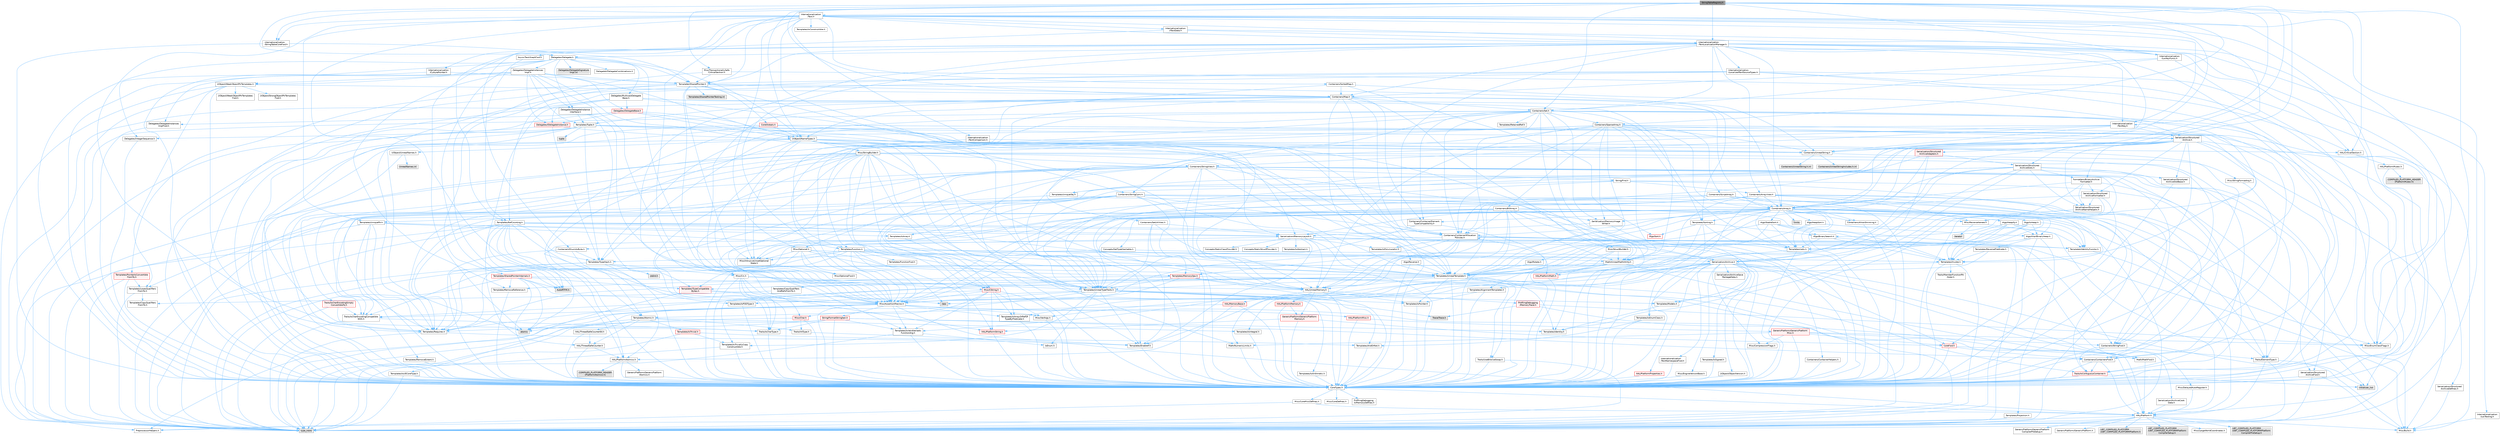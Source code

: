 digraph "StringTableRegistry.h"
{
 // INTERACTIVE_SVG=YES
 // LATEX_PDF_SIZE
  bgcolor="transparent";
  edge [fontname=Helvetica,fontsize=10,labelfontname=Helvetica,labelfontsize=10];
  node [fontname=Helvetica,fontsize=10,shape=box,height=0.2,width=0.4];
  Node1 [id="Node000001",label="StringTableRegistry.h",height=0.2,width=0.4,color="gray40", fillcolor="grey60", style="filled", fontcolor="black",tooltip=" "];
  Node1 -> Node2 [id="edge1_Node000001_Node000002",color="steelblue1",style="solid",tooltip=" "];
  Node2 [id="Node000002",label="Containers/Array.h",height=0.2,width=0.4,color="grey40", fillcolor="white", style="filled",URL="$df/dd0/Array_8h.html",tooltip=" "];
  Node2 -> Node3 [id="edge2_Node000002_Node000003",color="steelblue1",style="solid",tooltip=" "];
  Node3 [id="Node000003",label="CoreTypes.h",height=0.2,width=0.4,color="grey40", fillcolor="white", style="filled",URL="$dc/dec/CoreTypes_8h.html",tooltip=" "];
  Node3 -> Node4 [id="edge3_Node000003_Node000004",color="steelblue1",style="solid",tooltip=" "];
  Node4 [id="Node000004",label="HAL/Platform.h",height=0.2,width=0.4,color="grey40", fillcolor="white", style="filled",URL="$d9/dd0/Platform_8h.html",tooltip=" "];
  Node4 -> Node5 [id="edge4_Node000004_Node000005",color="steelblue1",style="solid",tooltip=" "];
  Node5 [id="Node000005",label="Misc/Build.h",height=0.2,width=0.4,color="grey40", fillcolor="white", style="filled",URL="$d3/dbb/Build_8h.html",tooltip=" "];
  Node4 -> Node6 [id="edge5_Node000004_Node000006",color="steelblue1",style="solid",tooltip=" "];
  Node6 [id="Node000006",label="Misc/LargeWorldCoordinates.h",height=0.2,width=0.4,color="grey40", fillcolor="white", style="filled",URL="$d2/dcb/LargeWorldCoordinates_8h.html",tooltip=" "];
  Node4 -> Node7 [id="edge6_Node000004_Node000007",color="steelblue1",style="solid",tooltip=" "];
  Node7 [id="Node000007",label="type_traits",height=0.2,width=0.4,color="grey60", fillcolor="#E0E0E0", style="filled",tooltip=" "];
  Node4 -> Node8 [id="edge7_Node000004_Node000008",color="steelblue1",style="solid",tooltip=" "];
  Node8 [id="Node000008",label="PreprocessorHelpers.h",height=0.2,width=0.4,color="grey40", fillcolor="white", style="filled",URL="$db/ddb/PreprocessorHelpers_8h.html",tooltip=" "];
  Node4 -> Node9 [id="edge8_Node000004_Node000009",color="steelblue1",style="solid",tooltip=" "];
  Node9 [id="Node000009",label="UBT_COMPILED_PLATFORM\l/UBT_COMPILED_PLATFORMPlatform\lCompilerPreSetup.h",height=0.2,width=0.4,color="grey60", fillcolor="#E0E0E0", style="filled",tooltip=" "];
  Node4 -> Node10 [id="edge9_Node000004_Node000010",color="steelblue1",style="solid",tooltip=" "];
  Node10 [id="Node000010",label="GenericPlatform/GenericPlatform\lCompilerPreSetup.h",height=0.2,width=0.4,color="grey40", fillcolor="white", style="filled",URL="$d9/dc8/GenericPlatformCompilerPreSetup_8h.html",tooltip=" "];
  Node4 -> Node11 [id="edge10_Node000004_Node000011",color="steelblue1",style="solid",tooltip=" "];
  Node11 [id="Node000011",label="GenericPlatform/GenericPlatform.h",height=0.2,width=0.4,color="grey40", fillcolor="white", style="filled",URL="$d6/d84/GenericPlatform_8h.html",tooltip=" "];
  Node4 -> Node12 [id="edge11_Node000004_Node000012",color="steelblue1",style="solid",tooltip=" "];
  Node12 [id="Node000012",label="UBT_COMPILED_PLATFORM\l/UBT_COMPILED_PLATFORMPlatform.h",height=0.2,width=0.4,color="grey60", fillcolor="#E0E0E0", style="filled",tooltip=" "];
  Node4 -> Node13 [id="edge12_Node000004_Node000013",color="steelblue1",style="solid",tooltip=" "];
  Node13 [id="Node000013",label="UBT_COMPILED_PLATFORM\l/UBT_COMPILED_PLATFORMPlatform\lCompilerSetup.h",height=0.2,width=0.4,color="grey60", fillcolor="#E0E0E0", style="filled",tooltip=" "];
  Node3 -> Node14 [id="edge13_Node000003_Node000014",color="steelblue1",style="solid",tooltip=" "];
  Node14 [id="Node000014",label="ProfilingDebugging\l/UMemoryDefines.h",height=0.2,width=0.4,color="grey40", fillcolor="white", style="filled",URL="$d2/da2/UMemoryDefines_8h.html",tooltip=" "];
  Node3 -> Node15 [id="edge14_Node000003_Node000015",color="steelblue1",style="solid",tooltip=" "];
  Node15 [id="Node000015",label="Misc/CoreMiscDefines.h",height=0.2,width=0.4,color="grey40", fillcolor="white", style="filled",URL="$da/d38/CoreMiscDefines_8h.html",tooltip=" "];
  Node15 -> Node4 [id="edge15_Node000015_Node000004",color="steelblue1",style="solid",tooltip=" "];
  Node15 -> Node8 [id="edge16_Node000015_Node000008",color="steelblue1",style="solid",tooltip=" "];
  Node3 -> Node16 [id="edge17_Node000003_Node000016",color="steelblue1",style="solid",tooltip=" "];
  Node16 [id="Node000016",label="Misc/CoreDefines.h",height=0.2,width=0.4,color="grey40", fillcolor="white", style="filled",URL="$d3/dd2/CoreDefines_8h.html",tooltip=" "];
  Node2 -> Node17 [id="edge18_Node000002_Node000017",color="steelblue1",style="solid",tooltip=" "];
  Node17 [id="Node000017",label="Misc/AssertionMacros.h",height=0.2,width=0.4,color="grey40", fillcolor="white", style="filled",URL="$d0/dfa/AssertionMacros_8h.html",tooltip=" "];
  Node17 -> Node3 [id="edge19_Node000017_Node000003",color="steelblue1",style="solid",tooltip=" "];
  Node17 -> Node4 [id="edge20_Node000017_Node000004",color="steelblue1",style="solid",tooltip=" "];
  Node17 -> Node18 [id="edge21_Node000017_Node000018",color="steelblue1",style="solid",tooltip=" "];
  Node18 [id="Node000018",label="HAL/PlatformMisc.h",height=0.2,width=0.4,color="red", fillcolor="#FFF0F0", style="filled",URL="$d0/df5/PlatformMisc_8h.html",tooltip=" "];
  Node18 -> Node3 [id="edge22_Node000018_Node000003",color="steelblue1",style="solid",tooltip=" "];
  Node18 -> Node19 [id="edge23_Node000018_Node000019",color="steelblue1",style="solid",tooltip=" "];
  Node19 [id="Node000019",label="GenericPlatform/GenericPlatform\lMisc.h",height=0.2,width=0.4,color="red", fillcolor="#FFF0F0", style="filled",URL="$db/d9a/GenericPlatformMisc_8h.html",tooltip=" "];
  Node19 -> Node20 [id="edge24_Node000019_Node000020",color="steelblue1",style="solid",tooltip=" "];
  Node20 [id="Node000020",label="Containers/StringFwd.h",height=0.2,width=0.4,color="grey40", fillcolor="white", style="filled",URL="$df/d37/StringFwd_8h.html",tooltip=" "];
  Node20 -> Node3 [id="edge25_Node000020_Node000003",color="steelblue1",style="solid",tooltip=" "];
  Node20 -> Node21 [id="edge26_Node000020_Node000021",color="steelblue1",style="solid",tooltip=" "];
  Node21 [id="Node000021",label="Traits/ElementType.h",height=0.2,width=0.4,color="grey40", fillcolor="white", style="filled",URL="$d5/d4f/ElementType_8h.html",tooltip=" "];
  Node21 -> Node4 [id="edge27_Node000021_Node000004",color="steelblue1",style="solid",tooltip=" "];
  Node21 -> Node22 [id="edge28_Node000021_Node000022",color="steelblue1",style="solid",tooltip=" "];
  Node22 [id="Node000022",label="initializer_list",height=0.2,width=0.4,color="grey60", fillcolor="#E0E0E0", style="filled",tooltip=" "];
  Node21 -> Node7 [id="edge29_Node000021_Node000007",color="steelblue1",style="solid",tooltip=" "];
  Node20 -> Node23 [id="edge30_Node000020_Node000023",color="steelblue1",style="solid",tooltip=" "];
  Node23 [id="Node000023",label="Traits/IsContiguousContainer.h",height=0.2,width=0.4,color="red", fillcolor="#FFF0F0", style="filled",URL="$d5/d3c/IsContiguousContainer_8h.html",tooltip=" "];
  Node23 -> Node3 [id="edge31_Node000023_Node000003",color="steelblue1",style="solid",tooltip=" "];
  Node23 -> Node22 [id="edge32_Node000023_Node000022",color="steelblue1",style="solid",tooltip=" "];
  Node19 -> Node25 [id="edge33_Node000019_Node000025",color="steelblue1",style="solid",tooltip=" "];
  Node25 [id="Node000025",label="CoreFwd.h",height=0.2,width=0.4,color="red", fillcolor="#FFF0F0", style="filled",URL="$d1/d1e/CoreFwd_8h.html",tooltip=" "];
  Node25 -> Node3 [id="edge34_Node000025_Node000003",color="steelblue1",style="solid",tooltip=" "];
  Node25 -> Node26 [id="edge35_Node000025_Node000026",color="steelblue1",style="solid",tooltip=" "];
  Node26 [id="Node000026",label="Containers/ContainersFwd.h",height=0.2,width=0.4,color="grey40", fillcolor="white", style="filled",URL="$d4/d0a/ContainersFwd_8h.html",tooltip=" "];
  Node26 -> Node4 [id="edge36_Node000026_Node000004",color="steelblue1",style="solid",tooltip=" "];
  Node26 -> Node3 [id="edge37_Node000026_Node000003",color="steelblue1",style="solid",tooltip=" "];
  Node26 -> Node23 [id="edge38_Node000026_Node000023",color="steelblue1",style="solid",tooltip=" "];
  Node25 -> Node27 [id="edge39_Node000025_Node000027",color="steelblue1",style="solid",tooltip=" "];
  Node27 [id="Node000027",label="Math/MathFwd.h",height=0.2,width=0.4,color="grey40", fillcolor="white", style="filled",URL="$d2/d10/MathFwd_8h.html",tooltip=" "];
  Node27 -> Node4 [id="edge40_Node000027_Node000004",color="steelblue1",style="solid",tooltip=" "];
  Node19 -> Node3 [id="edge41_Node000019_Node000003",color="steelblue1",style="solid",tooltip=" "];
  Node19 -> Node40 [id="edge42_Node000019_Node000040",color="steelblue1",style="solid",tooltip=" "];
  Node40 [id="Node000040",label="Math/NumericLimits.h",height=0.2,width=0.4,color="grey40", fillcolor="white", style="filled",URL="$df/d1b/NumericLimits_8h.html",tooltip=" "];
  Node40 -> Node3 [id="edge43_Node000040_Node000003",color="steelblue1",style="solid",tooltip=" "];
  Node19 -> Node41 [id="edge44_Node000019_Node000041",color="steelblue1",style="solid",tooltip=" "];
  Node41 [id="Node000041",label="Misc/CompressionFlags.h",height=0.2,width=0.4,color="grey40", fillcolor="white", style="filled",URL="$d9/d76/CompressionFlags_8h.html",tooltip=" "];
  Node19 -> Node42 [id="edge45_Node000019_Node000042",color="steelblue1",style="solid",tooltip=" "];
  Node42 [id="Node000042",label="Misc/EnumClassFlags.h",height=0.2,width=0.4,color="grey40", fillcolor="white", style="filled",URL="$d8/de7/EnumClassFlags_8h.html",tooltip=" "];
  Node17 -> Node8 [id="edge46_Node000017_Node000008",color="steelblue1",style="solid",tooltip=" "];
  Node17 -> Node54 [id="edge47_Node000017_Node000054",color="steelblue1",style="solid",tooltip=" "];
  Node54 [id="Node000054",label="Templates/EnableIf.h",height=0.2,width=0.4,color="grey40", fillcolor="white", style="filled",URL="$d7/d60/EnableIf_8h.html",tooltip=" "];
  Node54 -> Node3 [id="edge48_Node000054_Node000003",color="steelblue1",style="solid",tooltip=" "];
  Node17 -> Node55 [id="edge49_Node000017_Node000055",color="steelblue1",style="solid",tooltip=" "];
  Node55 [id="Node000055",label="Templates/IsArrayOrRefOf\lTypeByPredicate.h",height=0.2,width=0.4,color="grey40", fillcolor="white", style="filled",URL="$d6/da1/IsArrayOrRefOfTypeByPredicate_8h.html",tooltip=" "];
  Node55 -> Node3 [id="edge50_Node000055_Node000003",color="steelblue1",style="solid",tooltip=" "];
  Node17 -> Node56 [id="edge51_Node000017_Node000056",color="steelblue1",style="solid",tooltip=" "];
  Node56 [id="Node000056",label="Templates/IsValidVariadic\lFunctionArg.h",height=0.2,width=0.4,color="grey40", fillcolor="white", style="filled",URL="$d0/dc8/IsValidVariadicFunctionArg_8h.html",tooltip=" "];
  Node56 -> Node3 [id="edge52_Node000056_Node000003",color="steelblue1",style="solid",tooltip=" "];
  Node56 -> Node57 [id="edge53_Node000056_Node000057",color="steelblue1",style="solid",tooltip=" "];
  Node57 [id="Node000057",label="IsEnum.h",height=0.2,width=0.4,color="grey40", fillcolor="white", style="filled",URL="$d4/de5/IsEnum_8h.html",tooltip=" "];
  Node56 -> Node7 [id="edge54_Node000056_Node000007",color="steelblue1",style="solid",tooltip=" "];
  Node17 -> Node58 [id="edge55_Node000017_Node000058",color="steelblue1",style="solid",tooltip=" "];
  Node58 [id="Node000058",label="Traits/IsCharEncodingCompatible\lWith.h",height=0.2,width=0.4,color="grey40", fillcolor="white", style="filled",URL="$df/dd1/IsCharEncodingCompatibleWith_8h.html",tooltip=" "];
  Node58 -> Node7 [id="edge56_Node000058_Node000007",color="steelblue1",style="solid",tooltip=" "];
  Node58 -> Node59 [id="edge57_Node000058_Node000059",color="steelblue1",style="solid",tooltip=" "];
  Node59 [id="Node000059",label="Traits/IsCharType.h",height=0.2,width=0.4,color="grey40", fillcolor="white", style="filled",URL="$db/d51/IsCharType_8h.html",tooltip=" "];
  Node59 -> Node3 [id="edge58_Node000059_Node000003",color="steelblue1",style="solid",tooltip=" "];
  Node17 -> Node60 [id="edge59_Node000017_Node000060",color="steelblue1",style="solid",tooltip=" "];
  Node60 [id="Node000060",label="Misc/VarArgs.h",height=0.2,width=0.4,color="grey40", fillcolor="white", style="filled",URL="$d5/d6f/VarArgs_8h.html",tooltip=" "];
  Node60 -> Node3 [id="edge60_Node000060_Node000003",color="steelblue1",style="solid",tooltip=" "];
  Node17 -> Node61 [id="edge61_Node000017_Node000061",color="steelblue1",style="solid",tooltip=" "];
  Node61 [id="Node000061",label="String/FormatStringSan.h",height=0.2,width=0.4,color="red", fillcolor="#FFF0F0", style="filled",URL="$d3/d8b/FormatStringSan_8h.html",tooltip=" "];
  Node61 -> Node7 [id="edge62_Node000061_Node000007",color="steelblue1",style="solid",tooltip=" "];
  Node61 -> Node3 [id="edge63_Node000061_Node000003",color="steelblue1",style="solid",tooltip=" "];
  Node61 -> Node62 [id="edge64_Node000061_Node000062",color="steelblue1",style="solid",tooltip=" "];
  Node62 [id="Node000062",label="Templates/Requires.h",height=0.2,width=0.4,color="grey40", fillcolor="white", style="filled",URL="$dc/d96/Requires_8h.html",tooltip=" "];
  Node62 -> Node54 [id="edge65_Node000062_Node000054",color="steelblue1",style="solid",tooltip=" "];
  Node62 -> Node7 [id="edge66_Node000062_Node000007",color="steelblue1",style="solid",tooltip=" "];
  Node61 -> Node63 [id="edge67_Node000061_Node000063",color="steelblue1",style="solid",tooltip=" "];
  Node63 [id="Node000063",label="Templates/Identity.h",height=0.2,width=0.4,color="grey40", fillcolor="white", style="filled",URL="$d0/dd5/Identity_8h.html",tooltip=" "];
  Node61 -> Node56 [id="edge68_Node000061_Node000056",color="steelblue1",style="solid",tooltip=" "];
  Node61 -> Node59 [id="edge69_Node000061_Node000059",color="steelblue1",style="solid",tooltip=" "];
  Node61 -> Node26 [id="edge70_Node000061_Node000026",color="steelblue1",style="solid",tooltip=" "];
  Node17 -> Node67 [id="edge71_Node000017_Node000067",color="steelblue1",style="solid",tooltip=" "];
  Node67 [id="Node000067",label="atomic",height=0.2,width=0.4,color="grey60", fillcolor="#E0E0E0", style="filled",tooltip=" "];
  Node2 -> Node68 [id="edge72_Node000002_Node000068",color="steelblue1",style="solid",tooltip=" "];
  Node68 [id="Node000068",label="Misc/IntrusiveUnsetOptional\lState.h",height=0.2,width=0.4,color="grey40", fillcolor="white", style="filled",URL="$d2/d0a/IntrusiveUnsetOptionalState_8h.html",tooltip=" "];
  Node68 -> Node69 [id="edge73_Node000068_Node000069",color="steelblue1",style="solid",tooltip=" "];
  Node69 [id="Node000069",label="Misc/OptionalFwd.h",height=0.2,width=0.4,color="grey40", fillcolor="white", style="filled",URL="$dc/d50/OptionalFwd_8h.html",tooltip=" "];
  Node2 -> Node70 [id="edge74_Node000002_Node000070",color="steelblue1",style="solid",tooltip=" "];
  Node70 [id="Node000070",label="Misc/ReverseIterate.h",height=0.2,width=0.4,color="grey40", fillcolor="white", style="filled",URL="$db/de3/ReverseIterate_8h.html",tooltip=" "];
  Node70 -> Node4 [id="edge75_Node000070_Node000004",color="steelblue1",style="solid",tooltip=" "];
  Node70 -> Node71 [id="edge76_Node000070_Node000071",color="steelblue1",style="solid",tooltip=" "];
  Node71 [id="Node000071",label="iterator",height=0.2,width=0.4,color="grey60", fillcolor="#E0E0E0", style="filled",tooltip=" "];
  Node2 -> Node72 [id="edge77_Node000002_Node000072",color="steelblue1",style="solid",tooltip=" "];
  Node72 [id="Node000072",label="HAL/UnrealMemory.h",height=0.2,width=0.4,color="grey40", fillcolor="white", style="filled",URL="$d9/d96/UnrealMemory_8h.html",tooltip=" "];
  Node72 -> Node3 [id="edge78_Node000072_Node000003",color="steelblue1",style="solid",tooltip=" "];
  Node72 -> Node73 [id="edge79_Node000072_Node000073",color="steelblue1",style="solid",tooltip=" "];
  Node73 [id="Node000073",label="GenericPlatform/GenericPlatform\lMemory.h",height=0.2,width=0.4,color="red", fillcolor="#FFF0F0", style="filled",URL="$dd/d22/GenericPlatformMemory_8h.html",tooltip=" "];
  Node73 -> Node25 [id="edge80_Node000073_Node000025",color="steelblue1",style="solid",tooltip=" "];
  Node73 -> Node3 [id="edge81_Node000073_Node000003",color="steelblue1",style="solid",tooltip=" "];
  Node73 -> Node74 [id="edge82_Node000073_Node000074",color="steelblue1",style="solid",tooltip=" "];
  Node74 [id="Node000074",label="HAL/PlatformString.h",height=0.2,width=0.4,color="red", fillcolor="#FFF0F0", style="filled",URL="$db/db5/PlatformString_8h.html",tooltip=" "];
  Node74 -> Node3 [id="edge83_Node000074_Node000003",color="steelblue1",style="solid",tooltip=" "];
  Node72 -> Node76 [id="edge84_Node000072_Node000076",color="steelblue1",style="solid",tooltip=" "];
  Node76 [id="Node000076",label="HAL/MemoryBase.h",height=0.2,width=0.4,color="red", fillcolor="#FFF0F0", style="filled",URL="$d6/d9f/MemoryBase_8h.html",tooltip=" "];
  Node76 -> Node3 [id="edge85_Node000076_Node000003",color="steelblue1",style="solid",tooltip=" "];
  Node76 -> Node47 [id="edge86_Node000076_Node000047",color="steelblue1",style="solid",tooltip=" "];
  Node47 [id="Node000047",label="HAL/PlatformAtomics.h",height=0.2,width=0.4,color="grey40", fillcolor="white", style="filled",URL="$d3/d36/PlatformAtomics_8h.html",tooltip=" "];
  Node47 -> Node3 [id="edge87_Node000047_Node000003",color="steelblue1",style="solid",tooltip=" "];
  Node47 -> Node48 [id="edge88_Node000047_Node000048",color="steelblue1",style="solid",tooltip=" "];
  Node48 [id="Node000048",label="GenericPlatform/GenericPlatform\lAtomics.h",height=0.2,width=0.4,color="grey40", fillcolor="white", style="filled",URL="$da/d72/GenericPlatformAtomics_8h.html",tooltip=" "];
  Node48 -> Node3 [id="edge89_Node000048_Node000003",color="steelblue1",style="solid",tooltip=" "];
  Node47 -> Node49 [id="edge90_Node000047_Node000049",color="steelblue1",style="solid",tooltip=" "];
  Node49 [id="Node000049",label="COMPILED_PLATFORM_HEADER\l(PlatformAtomics.h)",height=0.2,width=0.4,color="grey60", fillcolor="#E0E0E0", style="filled",tooltip=" "];
  Node76 -> Node80 [id="edge91_Node000076_Node000080",color="steelblue1",style="solid",tooltip=" "];
  Node80 [id="Node000080",label="Templates/Atomic.h",height=0.2,width=0.4,color="grey40", fillcolor="white", style="filled",URL="$d3/d91/Atomic_8h.html",tooltip=" "];
  Node80 -> Node81 [id="edge92_Node000080_Node000081",color="steelblue1",style="solid",tooltip=" "];
  Node81 [id="Node000081",label="HAL/ThreadSafeCounter.h",height=0.2,width=0.4,color="grey40", fillcolor="white", style="filled",URL="$dc/dc9/ThreadSafeCounter_8h.html",tooltip=" "];
  Node81 -> Node3 [id="edge93_Node000081_Node000003",color="steelblue1",style="solid",tooltip=" "];
  Node81 -> Node47 [id="edge94_Node000081_Node000047",color="steelblue1",style="solid",tooltip=" "];
  Node80 -> Node82 [id="edge95_Node000080_Node000082",color="steelblue1",style="solid",tooltip=" "];
  Node82 [id="Node000082",label="HAL/ThreadSafeCounter64.h",height=0.2,width=0.4,color="grey40", fillcolor="white", style="filled",URL="$d0/d12/ThreadSafeCounter64_8h.html",tooltip=" "];
  Node82 -> Node3 [id="edge96_Node000082_Node000003",color="steelblue1",style="solid",tooltip=" "];
  Node82 -> Node81 [id="edge97_Node000082_Node000081",color="steelblue1",style="solid",tooltip=" "];
  Node80 -> Node83 [id="edge98_Node000080_Node000083",color="steelblue1",style="solid",tooltip=" "];
  Node83 [id="Node000083",label="Templates/IsIntegral.h",height=0.2,width=0.4,color="grey40", fillcolor="white", style="filled",URL="$da/d64/IsIntegral_8h.html",tooltip=" "];
  Node83 -> Node3 [id="edge99_Node000083_Node000003",color="steelblue1",style="solid",tooltip=" "];
  Node80 -> Node84 [id="edge100_Node000080_Node000084",color="steelblue1",style="solid",tooltip=" "];
  Node84 [id="Node000084",label="Templates/IsTrivial.h",height=0.2,width=0.4,color="red", fillcolor="#FFF0F0", style="filled",URL="$da/d4c/IsTrivial_8h.html",tooltip=" "];
  Node84 -> Node85 [id="edge101_Node000084_Node000085",color="steelblue1",style="solid",tooltip=" "];
  Node85 [id="Node000085",label="Templates/AndOrNot.h",height=0.2,width=0.4,color="grey40", fillcolor="white", style="filled",URL="$db/d0a/AndOrNot_8h.html",tooltip=" "];
  Node85 -> Node3 [id="edge102_Node000085_Node000003",color="steelblue1",style="solid",tooltip=" "];
  Node84 -> Node86 [id="edge103_Node000084_Node000086",color="steelblue1",style="solid",tooltip=" "];
  Node86 [id="Node000086",label="Templates/IsTriviallyCopy\lConstructible.h",height=0.2,width=0.4,color="grey40", fillcolor="white", style="filled",URL="$d3/d78/IsTriviallyCopyConstructible_8h.html",tooltip=" "];
  Node86 -> Node3 [id="edge104_Node000086_Node000003",color="steelblue1",style="solid",tooltip=" "];
  Node86 -> Node7 [id="edge105_Node000086_Node000007",color="steelblue1",style="solid",tooltip=" "];
  Node84 -> Node7 [id="edge106_Node000084_Node000007",color="steelblue1",style="solid",tooltip=" "];
  Node80 -> Node88 [id="edge107_Node000080_Node000088",color="steelblue1",style="solid",tooltip=" "];
  Node88 [id="Node000088",label="Traits/IntType.h",height=0.2,width=0.4,color="grey40", fillcolor="white", style="filled",URL="$d7/deb/IntType_8h.html",tooltip=" "];
  Node88 -> Node4 [id="edge108_Node000088_Node000004",color="steelblue1",style="solid",tooltip=" "];
  Node80 -> Node67 [id="edge109_Node000080_Node000067",color="steelblue1",style="solid",tooltip=" "];
  Node72 -> Node89 [id="edge110_Node000072_Node000089",color="steelblue1",style="solid",tooltip=" "];
  Node89 [id="Node000089",label="HAL/PlatformMemory.h",height=0.2,width=0.4,color="red", fillcolor="#FFF0F0", style="filled",URL="$de/d68/PlatformMemory_8h.html",tooltip=" "];
  Node89 -> Node3 [id="edge111_Node000089_Node000003",color="steelblue1",style="solid",tooltip=" "];
  Node89 -> Node73 [id="edge112_Node000089_Node000073",color="steelblue1",style="solid",tooltip=" "];
  Node72 -> Node91 [id="edge113_Node000072_Node000091",color="steelblue1",style="solid",tooltip=" "];
  Node91 [id="Node000091",label="ProfilingDebugging\l/MemoryTrace.h",height=0.2,width=0.4,color="red", fillcolor="#FFF0F0", style="filled",URL="$da/dd7/MemoryTrace_8h.html",tooltip=" "];
  Node91 -> Node4 [id="edge114_Node000091_Node000004",color="steelblue1",style="solid",tooltip=" "];
  Node91 -> Node42 [id="edge115_Node000091_Node000042",color="steelblue1",style="solid",tooltip=" "];
  Node91 -> Node53 [id="edge116_Node000091_Node000053",color="steelblue1",style="solid",tooltip=" "];
  Node53 [id="Node000053",label="Trace/Trace.h",height=0.2,width=0.4,color="grey60", fillcolor="#E0E0E0", style="filled",tooltip=" "];
  Node72 -> Node92 [id="edge117_Node000072_Node000092",color="steelblue1",style="solid",tooltip=" "];
  Node92 [id="Node000092",label="Templates/IsPointer.h",height=0.2,width=0.4,color="grey40", fillcolor="white", style="filled",URL="$d7/d05/IsPointer_8h.html",tooltip=" "];
  Node92 -> Node3 [id="edge118_Node000092_Node000003",color="steelblue1",style="solid",tooltip=" "];
  Node2 -> Node93 [id="edge119_Node000002_Node000093",color="steelblue1",style="solid",tooltip=" "];
  Node93 [id="Node000093",label="Templates/UnrealTypeTraits.h",height=0.2,width=0.4,color="grey40", fillcolor="white", style="filled",URL="$d2/d2d/UnrealTypeTraits_8h.html",tooltip=" "];
  Node93 -> Node3 [id="edge120_Node000093_Node000003",color="steelblue1",style="solid",tooltip=" "];
  Node93 -> Node92 [id="edge121_Node000093_Node000092",color="steelblue1",style="solid",tooltip=" "];
  Node93 -> Node17 [id="edge122_Node000093_Node000017",color="steelblue1",style="solid",tooltip=" "];
  Node93 -> Node85 [id="edge123_Node000093_Node000085",color="steelblue1",style="solid",tooltip=" "];
  Node93 -> Node54 [id="edge124_Node000093_Node000054",color="steelblue1",style="solid",tooltip=" "];
  Node93 -> Node94 [id="edge125_Node000093_Node000094",color="steelblue1",style="solid",tooltip=" "];
  Node94 [id="Node000094",label="Templates/IsArithmetic.h",height=0.2,width=0.4,color="grey40", fillcolor="white", style="filled",URL="$d2/d5d/IsArithmetic_8h.html",tooltip=" "];
  Node94 -> Node3 [id="edge126_Node000094_Node000003",color="steelblue1",style="solid",tooltip=" "];
  Node93 -> Node57 [id="edge127_Node000093_Node000057",color="steelblue1",style="solid",tooltip=" "];
  Node93 -> Node95 [id="edge128_Node000093_Node000095",color="steelblue1",style="solid",tooltip=" "];
  Node95 [id="Node000095",label="Templates/Models.h",height=0.2,width=0.4,color="grey40", fillcolor="white", style="filled",URL="$d3/d0c/Models_8h.html",tooltip=" "];
  Node95 -> Node63 [id="edge129_Node000095_Node000063",color="steelblue1",style="solid",tooltip=" "];
  Node93 -> Node96 [id="edge130_Node000093_Node000096",color="steelblue1",style="solid",tooltip=" "];
  Node96 [id="Node000096",label="Templates/IsPODType.h",height=0.2,width=0.4,color="grey40", fillcolor="white", style="filled",URL="$d7/db1/IsPODType_8h.html",tooltip=" "];
  Node96 -> Node3 [id="edge131_Node000096_Node000003",color="steelblue1",style="solid",tooltip=" "];
  Node93 -> Node97 [id="edge132_Node000093_Node000097",color="steelblue1",style="solid",tooltip=" "];
  Node97 [id="Node000097",label="Templates/IsUECoreType.h",height=0.2,width=0.4,color="grey40", fillcolor="white", style="filled",URL="$d1/db8/IsUECoreType_8h.html",tooltip=" "];
  Node97 -> Node3 [id="edge133_Node000097_Node000003",color="steelblue1",style="solid",tooltip=" "];
  Node97 -> Node7 [id="edge134_Node000097_Node000007",color="steelblue1",style="solid",tooltip=" "];
  Node93 -> Node86 [id="edge135_Node000093_Node000086",color="steelblue1",style="solid",tooltip=" "];
  Node2 -> Node98 [id="edge136_Node000002_Node000098",color="steelblue1",style="solid",tooltip=" "];
  Node98 [id="Node000098",label="Templates/UnrealTemplate.h",height=0.2,width=0.4,color="grey40", fillcolor="white", style="filled",URL="$d4/d24/UnrealTemplate_8h.html",tooltip=" "];
  Node98 -> Node3 [id="edge137_Node000098_Node000003",color="steelblue1",style="solid",tooltip=" "];
  Node98 -> Node92 [id="edge138_Node000098_Node000092",color="steelblue1",style="solid",tooltip=" "];
  Node98 -> Node72 [id="edge139_Node000098_Node000072",color="steelblue1",style="solid",tooltip=" "];
  Node98 -> Node99 [id="edge140_Node000098_Node000099",color="steelblue1",style="solid",tooltip=" "];
  Node99 [id="Node000099",label="Templates/CopyQualifiers\lAndRefsFromTo.h",height=0.2,width=0.4,color="grey40", fillcolor="white", style="filled",URL="$d3/db3/CopyQualifiersAndRefsFromTo_8h.html",tooltip=" "];
  Node99 -> Node100 [id="edge141_Node000099_Node000100",color="steelblue1",style="solid",tooltip=" "];
  Node100 [id="Node000100",label="Templates/CopyQualifiers\lFromTo.h",height=0.2,width=0.4,color="grey40", fillcolor="white", style="filled",URL="$d5/db4/CopyQualifiersFromTo_8h.html",tooltip=" "];
  Node98 -> Node93 [id="edge142_Node000098_Node000093",color="steelblue1",style="solid",tooltip=" "];
  Node98 -> Node101 [id="edge143_Node000098_Node000101",color="steelblue1",style="solid",tooltip=" "];
  Node101 [id="Node000101",label="Templates/RemoveReference.h",height=0.2,width=0.4,color="grey40", fillcolor="white", style="filled",URL="$da/dbe/RemoveReference_8h.html",tooltip=" "];
  Node101 -> Node3 [id="edge144_Node000101_Node000003",color="steelblue1",style="solid",tooltip=" "];
  Node98 -> Node62 [id="edge145_Node000098_Node000062",color="steelblue1",style="solid",tooltip=" "];
  Node98 -> Node102 [id="edge146_Node000098_Node000102",color="steelblue1",style="solid",tooltip=" "];
  Node102 [id="Node000102",label="Templates/TypeCompatible\lBytes.h",height=0.2,width=0.4,color="red", fillcolor="#FFF0F0", style="filled",URL="$df/d0a/TypeCompatibleBytes_8h.html",tooltip=" "];
  Node102 -> Node3 [id="edge147_Node000102_Node000003",color="steelblue1",style="solid",tooltip=" "];
  Node102 -> Node31 [id="edge148_Node000102_Node000031",color="steelblue1",style="solid",tooltip=" "];
  Node31 [id="Node000031",label="new",height=0.2,width=0.4,color="grey60", fillcolor="#E0E0E0", style="filled",tooltip=" "];
  Node102 -> Node7 [id="edge149_Node000102_Node000007",color="steelblue1",style="solid",tooltip=" "];
  Node98 -> Node63 [id="edge150_Node000098_Node000063",color="steelblue1",style="solid",tooltip=" "];
  Node98 -> Node23 [id="edge151_Node000098_Node000023",color="steelblue1",style="solid",tooltip=" "];
  Node98 -> Node103 [id="edge152_Node000098_Node000103",color="steelblue1",style="solid",tooltip=" "];
  Node103 [id="Node000103",label="Traits/UseBitwiseSwap.h",height=0.2,width=0.4,color="grey40", fillcolor="white", style="filled",URL="$db/df3/UseBitwiseSwap_8h.html",tooltip=" "];
  Node103 -> Node3 [id="edge153_Node000103_Node000003",color="steelblue1",style="solid",tooltip=" "];
  Node103 -> Node7 [id="edge154_Node000103_Node000007",color="steelblue1",style="solid",tooltip=" "];
  Node98 -> Node7 [id="edge155_Node000098_Node000007",color="steelblue1",style="solid",tooltip=" "];
  Node2 -> Node104 [id="edge156_Node000002_Node000104",color="steelblue1",style="solid",tooltip=" "];
  Node104 [id="Node000104",label="Containers/AllowShrinking.h",height=0.2,width=0.4,color="grey40", fillcolor="white", style="filled",URL="$d7/d1a/AllowShrinking_8h.html",tooltip=" "];
  Node104 -> Node3 [id="edge157_Node000104_Node000003",color="steelblue1",style="solid",tooltip=" "];
  Node2 -> Node105 [id="edge158_Node000002_Node000105",color="steelblue1",style="solid",tooltip=" "];
  Node105 [id="Node000105",label="Containers/ContainerAllocation\lPolicies.h",height=0.2,width=0.4,color="grey40", fillcolor="white", style="filled",URL="$d7/dff/ContainerAllocationPolicies_8h.html",tooltip=" "];
  Node105 -> Node3 [id="edge159_Node000105_Node000003",color="steelblue1",style="solid",tooltip=" "];
  Node105 -> Node106 [id="edge160_Node000105_Node000106",color="steelblue1",style="solid",tooltip=" "];
  Node106 [id="Node000106",label="Containers/ContainerHelpers.h",height=0.2,width=0.4,color="grey40", fillcolor="white", style="filled",URL="$d7/d33/ContainerHelpers_8h.html",tooltip=" "];
  Node106 -> Node3 [id="edge161_Node000106_Node000003",color="steelblue1",style="solid",tooltip=" "];
  Node105 -> Node105 [id="edge162_Node000105_Node000105",color="steelblue1",style="solid",tooltip=" "];
  Node105 -> Node107 [id="edge163_Node000105_Node000107",color="steelblue1",style="solid",tooltip=" "];
  Node107 [id="Node000107",label="HAL/PlatformMath.h",height=0.2,width=0.4,color="red", fillcolor="#FFF0F0", style="filled",URL="$dc/d53/PlatformMath_8h.html",tooltip=" "];
  Node107 -> Node3 [id="edge164_Node000107_Node000003",color="steelblue1",style="solid",tooltip=" "];
  Node105 -> Node72 [id="edge165_Node000105_Node000072",color="steelblue1",style="solid",tooltip=" "];
  Node105 -> Node40 [id="edge166_Node000105_Node000040",color="steelblue1",style="solid",tooltip=" "];
  Node105 -> Node17 [id="edge167_Node000105_Node000017",color="steelblue1",style="solid",tooltip=" "];
  Node105 -> Node115 [id="edge168_Node000105_Node000115",color="steelblue1",style="solid",tooltip=" "];
  Node115 [id="Node000115",label="Templates/IsPolymorphic.h",height=0.2,width=0.4,color="grey40", fillcolor="white", style="filled",URL="$dc/d20/IsPolymorphic_8h.html",tooltip=" "];
  Node105 -> Node116 [id="edge169_Node000105_Node000116",color="steelblue1",style="solid",tooltip=" "];
  Node116 [id="Node000116",label="Templates/MemoryOps.h",height=0.2,width=0.4,color="red", fillcolor="#FFF0F0", style="filled",URL="$db/dea/MemoryOps_8h.html",tooltip=" "];
  Node116 -> Node3 [id="edge170_Node000116_Node000003",color="steelblue1",style="solid",tooltip=" "];
  Node116 -> Node72 [id="edge171_Node000116_Node000072",color="steelblue1",style="solid",tooltip=" "];
  Node116 -> Node86 [id="edge172_Node000116_Node000086",color="steelblue1",style="solid",tooltip=" "];
  Node116 -> Node62 [id="edge173_Node000116_Node000062",color="steelblue1",style="solid",tooltip=" "];
  Node116 -> Node93 [id="edge174_Node000116_Node000093",color="steelblue1",style="solid",tooltip=" "];
  Node116 -> Node103 [id="edge175_Node000116_Node000103",color="steelblue1",style="solid",tooltip=" "];
  Node116 -> Node31 [id="edge176_Node000116_Node000031",color="steelblue1",style="solid",tooltip=" "];
  Node116 -> Node7 [id="edge177_Node000116_Node000007",color="steelblue1",style="solid",tooltip=" "];
  Node105 -> Node102 [id="edge178_Node000105_Node000102",color="steelblue1",style="solid",tooltip=" "];
  Node105 -> Node7 [id="edge179_Node000105_Node000007",color="steelblue1",style="solid",tooltip=" "];
  Node2 -> Node117 [id="edge180_Node000002_Node000117",color="steelblue1",style="solid",tooltip=" "];
  Node117 [id="Node000117",label="Containers/ContainerElement\lTypeCompatibility.h",height=0.2,width=0.4,color="grey40", fillcolor="white", style="filled",URL="$df/ddf/ContainerElementTypeCompatibility_8h.html",tooltip=" "];
  Node117 -> Node3 [id="edge181_Node000117_Node000003",color="steelblue1",style="solid",tooltip=" "];
  Node117 -> Node93 [id="edge182_Node000117_Node000093",color="steelblue1",style="solid",tooltip=" "];
  Node2 -> Node118 [id="edge183_Node000002_Node000118",color="steelblue1",style="solid",tooltip=" "];
  Node118 [id="Node000118",label="Serialization/Archive.h",height=0.2,width=0.4,color="grey40", fillcolor="white", style="filled",URL="$d7/d3b/Archive_8h.html",tooltip=" "];
  Node118 -> Node25 [id="edge184_Node000118_Node000025",color="steelblue1",style="solid",tooltip=" "];
  Node118 -> Node3 [id="edge185_Node000118_Node000003",color="steelblue1",style="solid",tooltip=" "];
  Node118 -> Node119 [id="edge186_Node000118_Node000119",color="steelblue1",style="solid",tooltip=" "];
  Node119 [id="Node000119",label="HAL/PlatformProperties.h",height=0.2,width=0.4,color="red", fillcolor="#FFF0F0", style="filled",URL="$d9/db0/PlatformProperties_8h.html",tooltip=" "];
  Node119 -> Node3 [id="edge187_Node000119_Node000003",color="steelblue1",style="solid",tooltip=" "];
  Node118 -> Node122 [id="edge188_Node000118_Node000122",color="steelblue1",style="solid",tooltip=" "];
  Node122 [id="Node000122",label="Internationalization\l/TextNamespaceFwd.h",height=0.2,width=0.4,color="grey40", fillcolor="white", style="filled",URL="$d8/d97/TextNamespaceFwd_8h.html",tooltip=" "];
  Node122 -> Node3 [id="edge189_Node000122_Node000003",color="steelblue1",style="solid",tooltip=" "];
  Node118 -> Node27 [id="edge190_Node000118_Node000027",color="steelblue1",style="solid",tooltip=" "];
  Node118 -> Node17 [id="edge191_Node000118_Node000017",color="steelblue1",style="solid",tooltip=" "];
  Node118 -> Node5 [id="edge192_Node000118_Node000005",color="steelblue1",style="solid",tooltip=" "];
  Node118 -> Node41 [id="edge193_Node000118_Node000041",color="steelblue1",style="solid",tooltip=" "];
  Node118 -> Node123 [id="edge194_Node000118_Node000123",color="steelblue1",style="solid",tooltip=" "];
  Node123 [id="Node000123",label="Misc/EngineVersionBase.h",height=0.2,width=0.4,color="grey40", fillcolor="white", style="filled",URL="$d5/d2b/EngineVersionBase_8h.html",tooltip=" "];
  Node123 -> Node3 [id="edge195_Node000123_Node000003",color="steelblue1",style="solid",tooltip=" "];
  Node118 -> Node60 [id="edge196_Node000118_Node000060",color="steelblue1",style="solid",tooltip=" "];
  Node118 -> Node124 [id="edge197_Node000118_Node000124",color="steelblue1",style="solid",tooltip=" "];
  Node124 [id="Node000124",label="Serialization/ArchiveCook\lData.h",height=0.2,width=0.4,color="grey40", fillcolor="white", style="filled",URL="$dc/db6/ArchiveCookData_8h.html",tooltip=" "];
  Node124 -> Node4 [id="edge198_Node000124_Node000004",color="steelblue1",style="solid",tooltip=" "];
  Node118 -> Node125 [id="edge199_Node000118_Node000125",color="steelblue1",style="solid",tooltip=" "];
  Node125 [id="Node000125",label="Serialization/ArchiveSave\lPackageData.h",height=0.2,width=0.4,color="grey40", fillcolor="white", style="filled",URL="$d1/d37/ArchiveSavePackageData_8h.html",tooltip=" "];
  Node118 -> Node54 [id="edge200_Node000118_Node000054",color="steelblue1",style="solid",tooltip=" "];
  Node118 -> Node55 [id="edge201_Node000118_Node000055",color="steelblue1",style="solid",tooltip=" "];
  Node118 -> Node126 [id="edge202_Node000118_Node000126",color="steelblue1",style="solid",tooltip=" "];
  Node126 [id="Node000126",label="Templates/IsEnumClass.h",height=0.2,width=0.4,color="grey40", fillcolor="white", style="filled",URL="$d7/d15/IsEnumClass_8h.html",tooltip=" "];
  Node126 -> Node3 [id="edge203_Node000126_Node000003",color="steelblue1",style="solid",tooltip=" "];
  Node126 -> Node85 [id="edge204_Node000126_Node000085",color="steelblue1",style="solid",tooltip=" "];
  Node118 -> Node112 [id="edge205_Node000118_Node000112",color="steelblue1",style="solid",tooltip=" "];
  Node112 [id="Node000112",label="Templates/IsSigned.h",height=0.2,width=0.4,color="grey40", fillcolor="white", style="filled",URL="$d8/dd8/IsSigned_8h.html",tooltip=" "];
  Node112 -> Node3 [id="edge206_Node000112_Node000003",color="steelblue1",style="solid",tooltip=" "];
  Node118 -> Node56 [id="edge207_Node000118_Node000056",color="steelblue1",style="solid",tooltip=" "];
  Node118 -> Node98 [id="edge208_Node000118_Node000098",color="steelblue1",style="solid",tooltip=" "];
  Node118 -> Node58 [id="edge209_Node000118_Node000058",color="steelblue1",style="solid",tooltip=" "];
  Node118 -> Node127 [id="edge210_Node000118_Node000127",color="steelblue1",style="solid",tooltip=" "];
  Node127 [id="Node000127",label="UObject/ObjectVersion.h",height=0.2,width=0.4,color="grey40", fillcolor="white", style="filled",URL="$da/d63/ObjectVersion_8h.html",tooltip=" "];
  Node127 -> Node3 [id="edge211_Node000127_Node000003",color="steelblue1",style="solid",tooltip=" "];
  Node2 -> Node128 [id="edge212_Node000002_Node000128",color="steelblue1",style="solid",tooltip=" "];
  Node128 [id="Node000128",label="Serialization/MemoryImage\lWriter.h",height=0.2,width=0.4,color="grey40", fillcolor="white", style="filled",URL="$d0/d08/MemoryImageWriter_8h.html",tooltip=" "];
  Node128 -> Node3 [id="edge213_Node000128_Node000003",color="steelblue1",style="solid",tooltip=" "];
  Node128 -> Node129 [id="edge214_Node000128_Node000129",color="steelblue1",style="solid",tooltip=" "];
  Node129 [id="Node000129",label="Serialization/MemoryLayout.h",height=0.2,width=0.4,color="grey40", fillcolor="white", style="filled",URL="$d7/d66/MemoryLayout_8h.html",tooltip=" "];
  Node129 -> Node130 [id="edge215_Node000129_Node000130",color="steelblue1",style="solid",tooltip=" "];
  Node130 [id="Node000130",label="Concepts/StaticClassProvider.h",height=0.2,width=0.4,color="grey40", fillcolor="white", style="filled",URL="$dd/d83/StaticClassProvider_8h.html",tooltip=" "];
  Node129 -> Node131 [id="edge216_Node000129_Node000131",color="steelblue1",style="solid",tooltip=" "];
  Node131 [id="Node000131",label="Concepts/StaticStructProvider.h",height=0.2,width=0.4,color="grey40", fillcolor="white", style="filled",URL="$d5/d77/StaticStructProvider_8h.html",tooltip=" "];
  Node129 -> Node132 [id="edge217_Node000129_Node000132",color="steelblue1",style="solid",tooltip=" "];
  Node132 [id="Node000132",label="Containers/EnumAsByte.h",height=0.2,width=0.4,color="grey40", fillcolor="white", style="filled",URL="$d6/d9a/EnumAsByte_8h.html",tooltip=" "];
  Node132 -> Node3 [id="edge218_Node000132_Node000003",color="steelblue1",style="solid",tooltip=" "];
  Node132 -> Node96 [id="edge219_Node000132_Node000096",color="steelblue1",style="solid",tooltip=" "];
  Node132 -> Node133 [id="edge220_Node000132_Node000133",color="steelblue1",style="solid",tooltip=" "];
  Node133 [id="Node000133",label="Templates/TypeHash.h",height=0.2,width=0.4,color="grey40", fillcolor="white", style="filled",URL="$d1/d62/TypeHash_8h.html",tooltip=" "];
  Node133 -> Node3 [id="edge221_Node000133_Node000003",color="steelblue1",style="solid",tooltip=" "];
  Node133 -> Node62 [id="edge222_Node000133_Node000062",color="steelblue1",style="solid",tooltip=" "];
  Node133 -> Node134 [id="edge223_Node000133_Node000134",color="steelblue1",style="solid",tooltip=" "];
  Node134 [id="Node000134",label="Misc/Crc.h",height=0.2,width=0.4,color="grey40", fillcolor="white", style="filled",URL="$d4/dd2/Crc_8h.html",tooltip=" "];
  Node134 -> Node3 [id="edge224_Node000134_Node000003",color="steelblue1",style="solid",tooltip=" "];
  Node134 -> Node74 [id="edge225_Node000134_Node000074",color="steelblue1",style="solid",tooltip=" "];
  Node134 -> Node17 [id="edge226_Node000134_Node000017",color="steelblue1",style="solid",tooltip=" "];
  Node134 -> Node135 [id="edge227_Node000134_Node000135",color="steelblue1",style="solid",tooltip=" "];
  Node135 [id="Node000135",label="Misc/CString.h",height=0.2,width=0.4,color="red", fillcolor="#FFF0F0", style="filled",URL="$d2/d49/CString_8h.html",tooltip=" "];
  Node135 -> Node3 [id="edge228_Node000135_Node000003",color="steelblue1",style="solid",tooltip=" "];
  Node135 -> Node74 [id="edge229_Node000135_Node000074",color="steelblue1",style="solid",tooltip=" "];
  Node135 -> Node17 [id="edge230_Node000135_Node000017",color="steelblue1",style="solid",tooltip=" "];
  Node135 -> Node136 [id="edge231_Node000135_Node000136",color="steelblue1",style="solid",tooltip=" "];
  Node136 [id="Node000136",label="Misc/Char.h",height=0.2,width=0.4,color="red", fillcolor="#FFF0F0", style="filled",URL="$d0/d58/Char_8h.html",tooltip=" "];
  Node136 -> Node3 [id="edge232_Node000136_Node000003",color="steelblue1",style="solid",tooltip=" "];
  Node136 -> Node88 [id="edge233_Node000136_Node000088",color="steelblue1",style="solid",tooltip=" "];
  Node136 -> Node7 [id="edge234_Node000136_Node000007",color="steelblue1",style="solid",tooltip=" "];
  Node135 -> Node60 [id="edge235_Node000135_Node000060",color="steelblue1",style="solid",tooltip=" "];
  Node135 -> Node55 [id="edge236_Node000135_Node000055",color="steelblue1",style="solid",tooltip=" "];
  Node135 -> Node56 [id="edge237_Node000135_Node000056",color="steelblue1",style="solid",tooltip=" "];
  Node135 -> Node58 [id="edge238_Node000135_Node000058",color="steelblue1",style="solid",tooltip=" "];
  Node134 -> Node136 [id="edge239_Node000134_Node000136",color="steelblue1",style="solid",tooltip=" "];
  Node134 -> Node93 [id="edge240_Node000134_Node000093",color="steelblue1",style="solid",tooltip=" "];
  Node134 -> Node59 [id="edge241_Node000134_Node000059",color="steelblue1",style="solid",tooltip=" "];
  Node133 -> Node139 [id="edge242_Node000133_Node000139",color="steelblue1",style="solid",tooltip=" "];
  Node139 [id="Node000139",label="stdint.h",height=0.2,width=0.4,color="grey60", fillcolor="#E0E0E0", style="filled",tooltip=" "];
  Node133 -> Node7 [id="edge243_Node000133_Node000007",color="steelblue1",style="solid",tooltip=" "];
  Node129 -> Node20 [id="edge244_Node000129_Node000020",color="steelblue1",style="solid",tooltip=" "];
  Node129 -> Node72 [id="edge245_Node000129_Node000072",color="steelblue1",style="solid",tooltip=" "];
  Node129 -> Node140 [id="edge246_Node000129_Node000140",color="steelblue1",style="solid",tooltip=" "];
  Node140 [id="Node000140",label="Misc/DelayedAutoRegister.h",height=0.2,width=0.4,color="grey40", fillcolor="white", style="filled",URL="$d1/dda/DelayedAutoRegister_8h.html",tooltip=" "];
  Node140 -> Node4 [id="edge247_Node000140_Node000004",color="steelblue1",style="solid",tooltip=" "];
  Node129 -> Node54 [id="edge248_Node000129_Node000054",color="steelblue1",style="solid",tooltip=" "];
  Node129 -> Node141 [id="edge249_Node000129_Node000141",color="steelblue1",style="solid",tooltip=" "];
  Node141 [id="Node000141",label="Templates/IsAbstract.h",height=0.2,width=0.4,color="grey40", fillcolor="white", style="filled",URL="$d8/db7/IsAbstract_8h.html",tooltip=" "];
  Node129 -> Node115 [id="edge250_Node000129_Node000115",color="steelblue1",style="solid",tooltip=" "];
  Node129 -> Node95 [id="edge251_Node000129_Node000095",color="steelblue1",style="solid",tooltip=" "];
  Node129 -> Node98 [id="edge252_Node000129_Node000098",color="steelblue1",style="solid",tooltip=" "];
  Node2 -> Node142 [id="edge253_Node000002_Node000142",color="steelblue1",style="solid",tooltip=" "];
  Node142 [id="Node000142",label="Algo/Heapify.h",height=0.2,width=0.4,color="grey40", fillcolor="white", style="filled",URL="$d0/d2a/Heapify_8h.html",tooltip=" "];
  Node142 -> Node143 [id="edge254_Node000142_Node000143",color="steelblue1",style="solid",tooltip=" "];
  Node143 [id="Node000143",label="Algo/Impl/BinaryHeap.h",height=0.2,width=0.4,color="grey40", fillcolor="white", style="filled",URL="$d7/da3/Algo_2Impl_2BinaryHeap_8h.html",tooltip=" "];
  Node143 -> Node144 [id="edge255_Node000143_Node000144",color="steelblue1",style="solid",tooltip=" "];
  Node144 [id="Node000144",label="Templates/Invoke.h",height=0.2,width=0.4,color="grey40", fillcolor="white", style="filled",URL="$d7/deb/Invoke_8h.html",tooltip=" "];
  Node144 -> Node3 [id="edge256_Node000144_Node000003",color="steelblue1",style="solid",tooltip=" "];
  Node144 -> Node145 [id="edge257_Node000144_Node000145",color="steelblue1",style="solid",tooltip=" "];
  Node145 [id="Node000145",label="Traits/MemberFunctionPtr\lOuter.h",height=0.2,width=0.4,color="grey40", fillcolor="white", style="filled",URL="$db/da7/MemberFunctionPtrOuter_8h.html",tooltip=" "];
  Node144 -> Node98 [id="edge258_Node000144_Node000098",color="steelblue1",style="solid",tooltip=" "];
  Node144 -> Node7 [id="edge259_Node000144_Node000007",color="steelblue1",style="solid",tooltip=" "];
  Node143 -> Node146 [id="edge260_Node000143_Node000146",color="steelblue1",style="solid",tooltip=" "];
  Node146 [id="Node000146",label="Templates/Projection.h",height=0.2,width=0.4,color="grey40", fillcolor="white", style="filled",URL="$d7/df0/Projection_8h.html",tooltip=" "];
  Node146 -> Node7 [id="edge261_Node000146_Node000007",color="steelblue1",style="solid",tooltip=" "];
  Node143 -> Node147 [id="edge262_Node000143_Node000147",color="steelblue1",style="solid",tooltip=" "];
  Node147 [id="Node000147",label="Templates/ReversePredicate.h",height=0.2,width=0.4,color="grey40", fillcolor="white", style="filled",URL="$d8/d28/ReversePredicate_8h.html",tooltip=" "];
  Node147 -> Node144 [id="edge263_Node000147_Node000144",color="steelblue1",style="solid",tooltip=" "];
  Node147 -> Node98 [id="edge264_Node000147_Node000098",color="steelblue1",style="solid",tooltip=" "];
  Node143 -> Node7 [id="edge265_Node000143_Node000007",color="steelblue1",style="solid",tooltip=" "];
  Node142 -> Node148 [id="edge266_Node000142_Node000148",color="steelblue1",style="solid",tooltip=" "];
  Node148 [id="Node000148",label="Templates/IdentityFunctor.h",height=0.2,width=0.4,color="grey40", fillcolor="white", style="filled",URL="$d7/d2e/IdentityFunctor_8h.html",tooltip=" "];
  Node148 -> Node4 [id="edge267_Node000148_Node000004",color="steelblue1",style="solid",tooltip=" "];
  Node142 -> Node144 [id="edge268_Node000142_Node000144",color="steelblue1",style="solid",tooltip=" "];
  Node142 -> Node149 [id="edge269_Node000142_Node000149",color="steelblue1",style="solid",tooltip=" "];
  Node149 [id="Node000149",label="Templates/Less.h",height=0.2,width=0.4,color="grey40", fillcolor="white", style="filled",URL="$de/dc8/Less_8h.html",tooltip=" "];
  Node149 -> Node3 [id="edge270_Node000149_Node000003",color="steelblue1",style="solid",tooltip=" "];
  Node149 -> Node98 [id="edge271_Node000149_Node000098",color="steelblue1",style="solid",tooltip=" "];
  Node142 -> Node98 [id="edge272_Node000142_Node000098",color="steelblue1",style="solid",tooltip=" "];
  Node2 -> Node150 [id="edge273_Node000002_Node000150",color="steelblue1",style="solid",tooltip=" "];
  Node150 [id="Node000150",label="Algo/HeapSort.h",height=0.2,width=0.4,color="grey40", fillcolor="white", style="filled",URL="$d3/d92/HeapSort_8h.html",tooltip=" "];
  Node150 -> Node143 [id="edge274_Node000150_Node000143",color="steelblue1",style="solid",tooltip=" "];
  Node150 -> Node148 [id="edge275_Node000150_Node000148",color="steelblue1",style="solid",tooltip=" "];
  Node150 -> Node149 [id="edge276_Node000150_Node000149",color="steelblue1",style="solid",tooltip=" "];
  Node150 -> Node98 [id="edge277_Node000150_Node000098",color="steelblue1",style="solid",tooltip=" "];
  Node2 -> Node151 [id="edge278_Node000002_Node000151",color="steelblue1",style="solid",tooltip=" "];
  Node151 [id="Node000151",label="Algo/IsHeap.h",height=0.2,width=0.4,color="grey40", fillcolor="white", style="filled",URL="$de/d32/IsHeap_8h.html",tooltip=" "];
  Node151 -> Node143 [id="edge279_Node000151_Node000143",color="steelblue1",style="solid",tooltip=" "];
  Node151 -> Node148 [id="edge280_Node000151_Node000148",color="steelblue1",style="solid",tooltip=" "];
  Node151 -> Node144 [id="edge281_Node000151_Node000144",color="steelblue1",style="solid",tooltip=" "];
  Node151 -> Node149 [id="edge282_Node000151_Node000149",color="steelblue1",style="solid",tooltip=" "];
  Node151 -> Node98 [id="edge283_Node000151_Node000098",color="steelblue1",style="solid",tooltip=" "];
  Node2 -> Node143 [id="edge284_Node000002_Node000143",color="steelblue1",style="solid",tooltip=" "];
  Node2 -> Node152 [id="edge285_Node000002_Node000152",color="steelblue1",style="solid",tooltip=" "];
  Node152 [id="Node000152",label="Algo/StableSort.h",height=0.2,width=0.4,color="grey40", fillcolor="white", style="filled",URL="$d7/d3c/StableSort_8h.html",tooltip=" "];
  Node152 -> Node153 [id="edge286_Node000152_Node000153",color="steelblue1",style="solid",tooltip=" "];
  Node153 [id="Node000153",label="Algo/BinarySearch.h",height=0.2,width=0.4,color="grey40", fillcolor="white", style="filled",URL="$db/db4/BinarySearch_8h.html",tooltip=" "];
  Node153 -> Node148 [id="edge287_Node000153_Node000148",color="steelblue1",style="solid",tooltip=" "];
  Node153 -> Node144 [id="edge288_Node000153_Node000144",color="steelblue1",style="solid",tooltip=" "];
  Node153 -> Node149 [id="edge289_Node000153_Node000149",color="steelblue1",style="solid",tooltip=" "];
  Node152 -> Node154 [id="edge290_Node000152_Node000154",color="steelblue1",style="solid",tooltip=" "];
  Node154 [id="Node000154",label="Algo/Rotate.h",height=0.2,width=0.4,color="grey40", fillcolor="white", style="filled",URL="$dd/da7/Rotate_8h.html",tooltip=" "];
  Node154 -> Node98 [id="edge291_Node000154_Node000098",color="steelblue1",style="solid",tooltip=" "];
  Node152 -> Node148 [id="edge292_Node000152_Node000148",color="steelblue1",style="solid",tooltip=" "];
  Node152 -> Node144 [id="edge293_Node000152_Node000144",color="steelblue1",style="solid",tooltip=" "];
  Node152 -> Node149 [id="edge294_Node000152_Node000149",color="steelblue1",style="solid",tooltip=" "];
  Node152 -> Node98 [id="edge295_Node000152_Node000098",color="steelblue1",style="solid",tooltip=" "];
  Node2 -> Node155 [id="edge296_Node000002_Node000155",color="steelblue1",style="solid",tooltip=" "];
  Node155 [id="Node000155",label="Concepts/GetTypeHashable.h",height=0.2,width=0.4,color="grey40", fillcolor="white", style="filled",URL="$d3/da2/GetTypeHashable_8h.html",tooltip=" "];
  Node155 -> Node3 [id="edge297_Node000155_Node000003",color="steelblue1",style="solid",tooltip=" "];
  Node155 -> Node133 [id="edge298_Node000155_Node000133",color="steelblue1",style="solid",tooltip=" "];
  Node2 -> Node148 [id="edge299_Node000002_Node000148",color="steelblue1",style="solid",tooltip=" "];
  Node2 -> Node144 [id="edge300_Node000002_Node000144",color="steelblue1",style="solid",tooltip=" "];
  Node2 -> Node149 [id="edge301_Node000002_Node000149",color="steelblue1",style="solid",tooltip=" "];
  Node2 -> Node156 [id="edge302_Node000002_Node000156",color="steelblue1",style="solid",tooltip=" "];
  Node156 [id="Node000156",label="Templates/LosesQualifiers\lFromTo.h",height=0.2,width=0.4,color="grey40", fillcolor="white", style="filled",URL="$d2/db3/LosesQualifiersFromTo_8h.html",tooltip=" "];
  Node156 -> Node100 [id="edge303_Node000156_Node000100",color="steelblue1",style="solid",tooltip=" "];
  Node156 -> Node7 [id="edge304_Node000156_Node000007",color="steelblue1",style="solid",tooltip=" "];
  Node2 -> Node62 [id="edge305_Node000002_Node000062",color="steelblue1",style="solid",tooltip=" "];
  Node2 -> Node157 [id="edge306_Node000002_Node000157",color="steelblue1",style="solid",tooltip=" "];
  Node157 [id="Node000157",label="Templates/Sorting.h",height=0.2,width=0.4,color="grey40", fillcolor="white", style="filled",URL="$d3/d9e/Sorting_8h.html",tooltip=" "];
  Node157 -> Node3 [id="edge307_Node000157_Node000003",color="steelblue1",style="solid",tooltip=" "];
  Node157 -> Node153 [id="edge308_Node000157_Node000153",color="steelblue1",style="solid",tooltip=" "];
  Node157 -> Node158 [id="edge309_Node000157_Node000158",color="steelblue1",style="solid",tooltip=" "];
  Node158 [id="Node000158",label="Algo/Sort.h",height=0.2,width=0.4,color="red", fillcolor="#FFF0F0", style="filled",URL="$d1/d87/Sort_8h.html",tooltip=" "];
  Node157 -> Node107 [id="edge310_Node000157_Node000107",color="steelblue1",style="solid",tooltip=" "];
  Node157 -> Node149 [id="edge311_Node000157_Node000149",color="steelblue1",style="solid",tooltip=" "];
  Node2 -> Node161 [id="edge312_Node000002_Node000161",color="steelblue1",style="solid",tooltip=" "];
  Node161 [id="Node000161",label="Templates/AlignmentTemplates.h",height=0.2,width=0.4,color="grey40", fillcolor="white", style="filled",URL="$dd/d32/AlignmentTemplates_8h.html",tooltip=" "];
  Node161 -> Node3 [id="edge313_Node000161_Node000003",color="steelblue1",style="solid",tooltip=" "];
  Node161 -> Node83 [id="edge314_Node000161_Node000083",color="steelblue1",style="solid",tooltip=" "];
  Node161 -> Node92 [id="edge315_Node000161_Node000092",color="steelblue1",style="solid",tooltip=" "];
  Node2 -> Node21 [id="edge316_Node000002_Node000021",color="steelblue1",style="solid",tooltip=" "];
  Node2 -> Node113 [id="edge317_Node000002_Node000113",color="steelblue1",style="solid",tooltip=" "];
  Node113 [id="Node000113",label="limits",height=0.2,width=0.4,color="grey60", fillcolor="#E0E0E0", style="filled",tooltip=" "];
  Node2 -> Node7 [id="edge318_Node000002_Node000007",color="steelblue1",style="solid",tooltip=" "];
  Node1 -> Node162 [id="edge319_Node000001_Node000162",color="steelblue1",style="solid",tooltip=" "];
  Node162 [id="Node000162",label="Containers/Map.h",height=0.2,width=0.4,color="grey40", fillcolor="white", style="filled",URL="$df/d79/Map_8h.html",tooltip=" "];
  Node162 -> Node3 [id="edge320_Node000162_Node000003",color="steelblue1",style="solid",tooltip=" "];
  Node162 -> Node163 [id="edge321_Node000162_Node000163",color="steelblue1",style="solid",tooltip=" "];
  Node163 [id="Node000163",label="Algo/Reverse.h",height=0.2,width=0.4,color="grey40", fillcolor="white", style="filled",URL="$d5/d93/Reverse_8h.html",tooltip=" "];
  Node163 -> Node3 [id="edge322_Node000163_Node000003",color="steelblue1",style="solid",tooltip=" "];
  Node163 -> Node98 [id="edge323_Node000163_Node000098",color="steelblue1",style="solid",tooltip=" "];
  Node162 -> Node117 [id="edge324_Node000162_Node000117",color="steelblue1",style="solid",tooltip=" "];
  Node162 -> Node164 [id="edge325_Node000162_Node000164",color="steelblue1",style="solid",tooltip=" "];
  Node164 [id="Node000164",label="Containers/Set.h",height=0.2,width=0.4,color="grey40", fillcolor="white", style="filled",URL="$d4/d45/Set_8h.html",tooltip=" "];
  Node164 -> Node105 [id="edge326_Node000164_Node000105",color="steelblue1",style="solid",tooltip=" "];
  Node164 -> Node117 [id="edge327_Node000164_Node000117",color="steelblue1",style="solid",tooltip=" "];
  Node164 -> Node165 [id="edge328_Node000164_Node000165",color="steelblue1",style="solid",tooltip=" "];
  Node165 [id="Node000165",label="Containers/SetUtilities.h",height=0.2,width=0.4,color="grey40", fillcolor="white", style="filled",URL="$dc/de5/SetUtilities_8h.html",tooltip=" "];
  Node165 -> Node3 [id="edge329_Node000165_Node000003",color="steelblue1",style="solid",tooltip=" "];
  Node165 -> Node129 [id="edge330_Node000165_Node000129",color="steelblue1",style="solid",tooltip=" "];
  Node165 -> Node116 [id="edge331_Node000165_Node000116",color="steelblue1",style="solid",tooltip=" "];
  Node165 -> Node93 [id="edge332_Node000165_Node000093",color="steelblue1",style="solid",tooltip=" "];
  Node164 -> Node166 [id="edge333_Node000164_Node000166",color="steelblue1",style="solid",tooltip=" "];
  Node166 [id="Node000166",label="Containers/SparseArray.h",height=0.2,width=0.4,color="grey40", fillcolor="white", style="filled",URL="$d5/dbf/SparseArray_8h.html",tooltip=" "];
  Node166 -> Node3 [id="edge334_Node000166_Node000003",color="steelblue1",style="solid",tooltip=" "];
  Node166 -> Node17 [id="edge335_Node000166_Node000017",color="steelblue1",style="solid",tooltip=" "];
  Node166 -> Node72 [id="edge336_Node000166_Node000072",color="steelblue1",style="solid",tooltip=" "];
  Node166 -> Node93 [id="edge337_Node000166_Node000093",color="steelblue1",style="solid",tooltip=" "];
  Node166 -> Node98 [id="edge338_Node000166_Node000098",color="steelblue1",style="solid",tooltip=" "];
  Node166 -> Node105 [id="edge339_Node000166_Node000105",color="steelblue1",style="solid",tooltip=" "];
  Node166 -> Node149 [id="edge340_Node000166_Node000149",color="steelblue1",style="solid",tooltip=" "];
  Node166 -> Node2 [id="edge341_Node000166_Node000002",color="steelblue1",style="solid",tooltip=" "];
  Node166 -> Node160 [id="edge342_Node000166_Node000160",color="steelblue1",style="solid",tooltip=" "];
  Node160 [id="Node000160",label="Math/UnrealMathUtility.h",height=0.2,width=0.4,color="grey40", fillcolor="white", style="filled",URL="$db/db8/UnrealMathUtility_8h.html",tooltip=" "];
  Node160 -> Node3 [id="edge343_Node000160_Node000003",color="steelblue1",style="solid",tooltip=" "];
  Node160 -> Node17 [id="edge344_Node000160_Node000017",color="steelblue1",style="solid",tooltip=" "];
  Node160 -> Node107 [id="edge345_Node000160_Node000107",color="steelblue1",style="solid",tooltip=" "];
  Node160 -> Node27 [id="edge346_Node000160_Node000027",color="steelblue1",style="solid",tooltip=" "];
  Node160 -> Node63 [id="edge347_Node000160_Node000063",color="steelblue1",style="solid",tooltip=" "];
  Node160 -> Node62 [id="edge348_Node000160_Node000062",color="steelblue1",style="solid",tooltip=" "];
  Node166 -> Node167 [id="edge349_Node000166_Node000167",color="steelblue1",style="solid",tooltip=" "];
  Node167 [id="Node000167",label="Containers/ScriptArray.h",height=0.2,width=0.4,color="grey40", fillcolor="white", style="filled",URL="$dc/daf/ScriptArray_8h.html",tooltip=" "];
  Node167 -> Node3 [id="edge350_Node000167_Node000003",color="steelblue1",style="solid",tooltip=" "];
  Node167 -> Node17 [id="edge351_Node000167_Node000017",color="steelblue1",style="solid",tooltip=" "];
  Node167 -> Node72 [id="edge352_Node000167_Node000072",color="steelblue1",style="solid",tooltip=" "];
  Node167 -> Node104 [id="edge353_Node000167_Node000104",color="steelblue1",style="solid",tooltip=" "];
  Node167 -> Node105 [id="edge354_Node000167_Node000105",color="steelblue1",style="solid",tooltip=" "];
  Node167 -> Node2 [id="edge355_Node000167_Node000002",color="steelblue1",style="solid",tooltip=" "];
  Node167 -> Node22 [id="edge356_Node000167_Node000022",color="steelblue1",style="solid",tooltip=" "];
  Node166 -> Node168 [id="edge357_Node000166_Node000168",color="steelblue1",style="solid",tooltip=" "];
  Node168 [id="Node000168",label="Containers/BitArray.h",height=0.2,width=0.4,color="grey40", fillcolor="white", style="filled",URL="$d1/de4/BitArray_8h.html",tooltip=" "];
  Node168 -> Node105 [id="edge358_Node000168_Node000105",color="steelblue1",style="solid",tooltip=" "];
  Node168 -> Node3 [id="edge359_Node000168_Node000003",color="steelblue1",style="solid",tooltip=" "];
  Node168 -> Node47 [id="edge360_Node000168_Node000047",color="steelblue1",style="solid",tooltip=" "];
  Node168 -> Node72 [id="edge361_Node000168_Node000072",color="steelblue1",style="solid",tooltip=" "];
  Node168 -> Node160 [id="edge362_Node000168_Node000160",color="steelblue1",style="solid",tooltip=" "];
  Node168 -> Node17 [id="edge363_Node000168_Node000017",color="steelblue1",style="solid",tooltip=" "];
  Node168 -> Node42 [id="edge364_Node000168_Node000042",color="steelblue1",style="solid",tooltip=" "];
  Node168 -> Node118 [id="edge365_Node000168_Node000118",color="steelblue1",style="solid",tooltip=" "];
  Node168 -> Node128 [id="edge366_Node000168_Node000128",color="steelblue1",style="solid",tooltip=" "];
  Node168 -> Node129 [id="edge367_Node000168_Node000129",color="steelblue1",style="solid",tooltip=" "];
  Node168 -> Node54 [id="edge368_Node000168_Node000054",color="steelblue1",style="solid",tooltip=" "];
  Node168 -> Node144 [id="edge369_Node000168_Node000144",color="steelblue1",style="solid",tooltip=" "];
  Node168 -> Node98 [id="edge370_Node000168_Node000098",color="steelblue1",style="solid",tooltip=" "];
  Node168 -> Node93 [id="edge371_Node000168_Node000093",color="steelblue1",style="solid",tooltip=" "];
  Node166 -> Node169 [id="edge372_Node000166_Node000169",color="steelblue1",style="solid",tooltip=" "];
  Node169 [id="Node000169",label="Serialization/Structured\lArchive.h",height=0.2,width=0.4,color="grey40", fillcolor="white", style="filled",URL="$d9/d1e/StructuredArchive_8h.html",tooltip=" "];
  Node169 -> Node2 [id="edge373_Node000169_Node000002",color="steelblue1",style="solid",tooltip=" "];
  Node169 -> Node105 [id="edge374_Node000169_Node000105",color="steelblue1",style="solid",tooltip=" "];
  Node169 -> Node3 [id="edge375_Node000169_Node000003",color="steelblue1",style="solid",tooltip=" "];
  Node169 -> Node170 [id="edge376_Node000169_Node000170",color="steelblue1",style="solid",tooltip=" "];
  Node170 [id="Node000170",label="Formatters/BinaryArchive\lFormatter.h",height=0.2,width=0.4,color="grey40", fillcolor="white", style="filled",URL="$d2/d01/BinaryArchiveFormatter_8h.html",tooltip=" "];
  Node170 -> Node2 [id="edge377_Node000170_Node000002",color="steelblue1",style="solid",tooltip=" "];
  Node170 -> Node4 [id="edge378_Node000170_Node000004",color="steelblue1",style="solid",tooltip=" "];
  Node170 -> Node118 [id="edge379_Node000170_Node000118",color="steelblue1",style="solid",tooltip=" "];
  Node170 -> Node171 [id="edge380_Node000170_Node000171",color="steelblue1",style="solid",tooltip=" "];
  Node171 [id="Node000171",label="Serialization/Structured\lArchiveFormatter.h",height=0.2,width=0.4,color="grey40", fillcolor="white", style="filled",URL="$db/dfe/StructuredArchiveFormatter_8h.html",tooltip=" "];
  Node171 -> Node2 [id="edge381_Node000171_Node000002",color="steelblue1",style="solid",tooltip=" "];
  Node171 -> Node25 [id="edge382_Node000171_Node000025",color="steelblue1",style="solid",tooltip=" "];
  Node171 -> Node3 [id="edge383_Node000171_Node000003",color="steelblue1",style="solid",tooltip=" "];
  Node171 -> Node172 [id="edge384_Node000171_Node000172",color="steelblue1",style="solid",tooltip=" "];
  Node172 [id="Node000172",label="Serialization/Structured\lArchiveNameHelpers.h",height=0.2,width=0.4,color="grey40", fillcolor="white", style="filled",URL="$d0/d7b/StructuredArchiveNameHelpers_8h.html",tooltip=" "];
  Node172 -> Node3 [id="edge385_Node000172_Node000003",color="steelblue1",style="solid",tooltip=" "];
  Node172 -> Node63 [id="edge386_Node000172_Node000063",color="steelblue1",style="solid",tooltip=" "];
  Node170 -> Node172 [id="edge387_Node000170_Node000172",color="steelblue1",style="solid",tooltip=" "];
  Node169 -> Node5 [id="edge388_Node000169_Node000005",color="steelblue1",style="solid",tooltip=" "];
  Node169 -> Node118 [id="edge389_Node000169_Node000118",color="steelblue1",style="solid",tooltip=" "];
  Node169 -> Node173 [id="edge390_Node000169_Node000173",color="steelblue1",style="solid",tooltip=" "];
  Node173 [id="Node000173",label="Serialization/Structured\lArchiveAdapters.h",height=0.2,width=0.4,color="red", fillcolor="#FFF0F0", style="filled",URL="$d3/de1/StructuredArchiveAdapters_8h.html",tooltip=" "];
  Node173 -> Node3 [id="edge391_Node000173_Node000003",color="steelblue1",style="solid",tooltip=" "];
  Node173 -> Node95 [id="edge392_Node000173_Node000095",color="steelblue1",style="solid",tooltip=" "];
  Node173 -> Node176 [id="edge393_Node000173_Node000176",color="steelblue1",style="solid",tooltip=" "];
  Node176 [id="Node000176",label="Serialization/Structured\lArchiveSlots.h",height=0.2,width=0.4,color="grey40", fillcolor="white", style="filled",URL="$d2/d87/StructuredArchiveSlots_8h.html",tooltip=" "];
  Node176 -> Node2 [id="edge394_Node000176_Node000002",color="steelblue1",style="solid",tooltip=" "];
  Node176 -> Node3 [id="edge395_Node000176_Node000003",color="steelblue1",style="solid",tooltip=" "];
  Node176 -> Node170 [id="edge396_Node000176_Node000170",color="steelblue1",style="solid",tooltip=" "];
  Node176 -> Node5 [id="edge397_Node000176_Node000005",color="steelblue1",style="solid",tooltip=" "];
  Node176 -> Node177 [id="edge398_Node000176_Node000177",color="steelblue1",style="solid",tooltip=" "];
  Node177 [id="Node000177",label="Misc/Optional.h",height=0.2,width=0.4,color="grey40", fillcolor="white", style="filled",URL="$d2/dae/Optional_8h.html",tooltip=" "];
  Node177 -> Node3 [id="edge399_Node000177_Node000003",color="steelblue1",style="solid",tooltip=" "];
  Node177 -> Node17 [id="edge400_Node000177_Node000017",color="steelblue1",style="solid",tooltip=" "];
  Node177 -> Node68 [id="edge401_Node000177_Node000068",color="steelblue1",style="solid",tooltip=" "];
  Node177 -> Node69 [id="edge402_Node000177_Node000069",color="steelblue1",style="solid",tooltip=" "];
  Node177 -> Node116 [id="edge403_Node000177_Node000116",color="steelblue1",style="solid",tooltip=" "];
  Node177 -> Node98 [id="edge404_Node000177_Node000098",color="steelblue1",style="solid",tooltip=" "];
  Node177 -> Node118 [id="edge405_Node000177_Node000118",color="steelblue1",style="solid",tooltip=" "];
  Node176 -> Node118 [id="edge406_Node000176_Node000118",color="steelblue1",style="solid",tooltip=" "];
  Node176 -> Node178 [id="edge407_Node000176_Node000178",color="steelblue1",style="solid",tooltip=" "];
  Node178 [id="Node000178",label="Serialization/Structured\lArchiveFwd.h",height=0.2,width=0.4,color="grey40", fillcolor="white", style="filled",URL="$d2/df9/StructuredArchiveFwd_8h.html",tooltip=" "];
  Node178 -> Node3 [id="edge408_Node000178_Node000003",color="steelblue1",style="solid",tooltip=" "];
  Node178 -> Node5 [id="edge409_Node000178_Node000005",color="steelblue1",style="solid",tooltip=" "];
  Node178 -> Node7 [id="edge410_Node000178_Node000007",color="steelblue1",style="solid",tooltip=" "];
  Node176 -> Node172 [id="edge411_Node000176_Node000172",color="steelblue1",style="solid",tooltip=" "];
  Node176 -> Node179 [id="edge412_Node000176_Node000179",color="steelblue1",style="solid",tooltip=" "];
  Node179 [id="Node000179",label="Serialization/Structured\lArchiveSlotBase.h",height=0.2,width=0.4,color="grey40", fillcolor="white", style="filled",URL="$d9/d9a/StructuredArchiveSlotBase_8h.html",tooltip=" "];
  Node179 -> Node3 [id="edge413_Node000179_Node000003",color="steelblue1",style="solid",tooltip=" "];
  Node176 -> Node54 [id="edge414_Node000176_Node000054",color="steelblue1",style="solid",tooltip=" "];
  Node176 -> Node126 [id="edge415_Node000176_Node000126",color="steelblue1",style="solid",tooltip=" "];
  Node173 -> Node180 [id="edge416_Node000173_Node000180",color="steelblue1",style="solid",tooltip=" "];
  Node180 [id="Node000180",label="Templates/UniqueObj.h",height=0.2,width=0.4,color="grey40", fillcolor="white", style="filled",URL="$da/d95/UniqueObj_8h.html",tooltip=" "];
  Node180 -> Node3 [id="edge417_Node000180_Node000003",color="steelblue1",style="solid",tooltip=" "];
  Node180 -> Node181 [id="edge418_Node000180_Node000181",color="steelblue1",style="solid",tooltip=" "];
  Node181 [id="Node000181",label="Templates/UniquePtr.h",height=0.2,width=0.4,color="grey40", fillcolor="white", style="filled",URL="$de/d1a/UniquePtr_8h.html",tooltip=" "];
  Node181 -> Node3 [id="edge419_Node000181_Node000003",color="steelblue1",style="solid",tooltip=" "];
  Node181 -> Node98 [id="edge420_Node000181_Node000098",color="steelblue1",style="solid",tooltip=" "];
  Node181 -> Node182 [id="edge421_Node000181_Node000182",color="steelblue1",style="solid",tooltip=" "];
  Node182 [id="Node000182",label="Templates/IsArray.h",height=0.2,width=0.4,color="grey40", fillcolor="white", style="filled",URL="$d8/d8d/IsArray_8h.html",tooltip=" "];
  Node182 -> Node3 [id="edge422_Node000182_Node000003",color="steelblue1",style="solid",tooltip=" "];
  Node181 -> Node183 [id="edge423_Node000181_Node000183",color="steelblue1",style="solid",tooltip=" "];
  Node183 [id="Node000183",label="Templates/RemoveExtent.h",height=0.2,width=0.4,color="grey40", fillcolor="white", style="filled",URL="$dc/de9/RemoveExtent_8h.html",tooltip=" "];
  Node183 -> Node3 [id="edge424_Node000183_Node000003",color="steelblue1",style="solid",tooltip=" "];
  Node181 -> Node62 [id="edge425_Node000181_Node000062",color="steelblue1",style="solid",tooltip=" "];
  Node181 -> Node129 [id="edge426_Node000181_Node000129",color="steelblue1",style="solid",tooltip=" "];
  Node181 -> Node7 [id="edge427_Node000181_Node000007",color="steelblue1",style="solid",tooltip=" "];
  Node169 -> Node184 [id="edge428_Node000169_Node000184",color="steelblue1",style="solid",tooltip=" "];
  Node184 [id="Node000184",label="Serialization/Structured\lArchiveDefines.h",height=0.2,width=0.4,color="grey40", fillcolor="white", style="filled",URL="$d3/d61/StructuredArchiveDefines_8h.html",tooltip=" "];
  Node184 -> Node5 [id="edge429_Node000184_Node000005",color="steelblue1",style="solid",tooltip=" "];
  Node169 -> Node171 [id="edge430_Node000169_Node000171",color="steelblue1",style="solid",tooltip=" "];
  Node169 -> Node178 [id="edge431_Node000169_Node000178",color="steelblue1",style="solid",tooltip=" "];
  Node169 -> Node172 [id="edge432_Node000169_Node000172",color="steelblue1",style="solid",tooltip=" "];
  Node169 -> Node179 [id="edge433_Node000169_Node000179",color="steelblue1",style="solid",tooltip=" "];
  Node169 -> Node176 [id="edge434_Node000169_Node000176",color="steelblue1",style="solid",tooltip=" "];
  Node169 -> Node180 [id="edge435_Node000169_Node000180",color="steelblue1",style="solid",tooltip=" "];
  Node166 -> Node128 [id="edge436_Node000166_Node000128",color="steelblue1",style="solid",tooltip=" "];
  Node166 -> Node185 [id="edge437_Node000166_Node000185",color="steelblue1",style="solid",tooltip=" "];
  Node185 [id="Node000185",label="Containers/UnrealString.h",height=0.2,width=0.4,color="grey40", fillcolor="white", style="filled",URL="$d5/dba/UnrealString_8h.html",tooltip=" "];
  Node185 -> Node186 [id="edge438_Node000185_Node000186",color="steelblue1",style="solid",tooltip=" "];
  Node186 [id="Node000186",label="Containers/UnrealStringIncludes.h.inl",height=0.2,width=0.4,color="grey60", fillcolor="#E0E0E0", style="filled",tooltip=" "];
  Node185 -> Node187 [id="edge439_Node000185_Node000187",color="steelblue1",style="solid",tooltip=" "];
  Node187 [id="Node000187",label="Containers/UnrealString.h.inl",height=0.2,width=0.4,color="grey60", fillcolor="#E0E0E0", style="filled",tooltip=" "];
  Node185 -> Node188 [id="edge440_Node000185_Node000188",color="steelblue1",style="solid",tooltip=" "];
  Node188 [id="Node000188",label="Misc/StringFormatArg.h",height=0.2,width=0.4,color="grey40", fillcolor="white", style="filled",URL="$d2/d16/StringFormatArg_8h.html",tooltip=" "];
  Node188 -> Node26 [id="edge441_Node000188_Node000026",color="steelblue1",style="solid",tooltip=" "];
  Node166 -> Node68 [id="edge442_Node000166_Node000068",color="steelblue1",style="solid",tooltip=" "];
  Node164 -> Node26 [id="edge443_Node000164_Node000026",color="steelblue1",style="solid",tooltip=" "];
  Node164 -> Node160 [id="edge444_Node000164_Node000160",color="steelblue1",style="solid",tooltip=" "];
  Node164 -> Node17 [id="edge445_Node000164_Node000017",color="steelblue1",style="solid",tooltip=" "];
  Node164 -> Node189 [id="edge446_Node000164_Node000189",color="steelblue1",style="solid",tooltip=" "];
  Node189 [id="Node000189",label="Misc/StructBuilder.h",height=0.2,width=0.4,color="grey40", fillcolor="white", style="filled",URL="$d9/db3/StructBuilder_8h.html",tooltip=" "];
  Node189 -> Node3 [id="edge447_Node000189_Node000003",color="steelblue1",style="solid",tooltip=" "];
  Node189 -> Node160 [id="edge448_Node000189_Node000160",color="steelblue1",style="solid",tooltip=" "];
  Node189 -> Node161 [id="edge449_Node000189_Node000161",color="steelblue1",style="solid",tooltip=" "];
  Node164 -> Node128 [id="edge450_Node000164_Node000128",color="steelblue1",style="solid",tooltip=" "];
  Node164 -> Node169 [id="edge451_Node000164_Node000169",color="steelblue1",style="solid",tooltip=" "];
  Node164 -> Node190 [id="edge452_Node000164_Node000190",color="steelblue1",style="solid",tooltip=" "];
  Node190 [id="Node000190",label="Templates/Function.h",height=0.2,width=0.4,color="grey40", fillcolor="white", style="filled",URL="$df/df5/Function_8h.html",tooltip=" "];
  Node190 -> Node3 [id="edge453_Node000190_Node000003",color="steelblue1",style="solid",tooltip=" "];
  Node190 -> Node17 [id="edge454_Node000190_Node000017",color="steelblue1",style="solid",tooltip=" "];
  Node190 -> Node68 [id="edge455_Node000190_Node000068",color="steelblue1",style="solid",tooltip=" "];
  Node190 -> Node72 [id="edge456_Node000190_Node000072",color="steelblue1",style="solid",tooltip=" "];
  Node190 -> Node191 [id="edge457_Node000190_Node000191",color="steelblue1",style="solid",tooltip=" "];
  Node191 [id="Node000191",label="Templates/FunctionFwd.h",height=0.2,width=0.4,color="grey40", fillcolor="white", style="filled",URL="$d6/d54/FunctionFwd_8h.html",tooltip=" "];
  Node190 -> Node93 [id="edge458_Node000190_Node000093",color="steelblue1",style="solid",tooltip=" "];
  Node190 -> Node144 [id="edge459_Node000190_Node000144",color="steelblue1",style="solid",tooltip=" "];
  Node190 -> Node98 [id="edge460_Node000190_Node000098",color="steelblue1",style="solid",tooltip=" "];
  Node190 -> Node62 [id="edge461_Node000190_Node000062",color="steelblue1",style="solid",tooltip=" "];
  Node190 -> Node160 [id="edge462_Node000190_Node000160",color="steelblue1",style="solid",tooltip=" "];
  Node190 -> Node31 [id="edge463_Node000190_Node000031",color="steelblue1",style="solid",tooltip=" "];
  Node190 -> Node7 [id="edge464_Node000190_Node000007",color="steelblue1",style="solid",tooltip=" "];
  Node164 -> Node192 [id="edge465_Node000164_Node000192",color="steelblue1",style="solid",tooltip=" "];
  Node192 [id="Node000192",label="Templates/RetainedRef.h",height=0.2,width=0.4,color="grey40", fillcolor="white", style="filled",URL="$d1/dac/RetainedRef_8h.html",tooltip=" "];
  Node164 -> Node157 [id="edge466_Node000164_Node000157",color="steelblue1",style="solid",tooltip=" "];
  Node164 -> Node133 [id="edge467_Node000164_Node000133",color="steelblue1",style="solid",tooltip=" "];
  Node164 -> Node98 [id="edge468_Node000164_Node000098",color="steelblue1",style="solid",tooltip=" "];
  Node164 -> Node22 [id="edge469_Node000164_Node000022",color="steelblue1",style="solid",tooltip=" "];
  Node164 -> Node7 [id="edge470_Node000164_Node000007",color="steelblue1",style="solid",tooltip=" "];
  Node162 -> Node185 [id="edge471_Node000162_Node000185",color="steelblue1",style="solid",tooltip=" "];
  Node162 -> Node17 [id="edge472_Node000162_Node000017",color="steelblue1",style="solid",tooltip=" "];
  Node162 -> Node189 [id="edge473_Node000162_Node000189",color="steelblue1",style="solid",tooltip=" "];
  Node162 -> Node190 [id="edge474_Node000162_Node000190",color="steelblue1",style="solid",tooltip=" "];
  Node162 -> Node157 [id="edge475_Node000162_Node000157",color="steelblue1",style="solid",tooltip=" "];
  Node162 -> Node193 [id="edge476_Node000162_Node000193",color="steelblue1",style="solid",tooltip=" "];
  Node193 [id="Node000193",label="Templates/Tuple.h",height=0.2,width=0.4,color="grey40", fillcolor="white", style="filled",URL="$d2/d4f/Tuple_8h.html",tooltip=" "];
  Node193 -> Node3 [id="edge477_Node000193_Node000003",color="steelblue1",style="solid",tooltip=" "];
  Node193 -> Node98 [id="edge478_Node000193_Node000098",color="steelblue1",style="solid",tooltip=" "];
  Node193 -> Node194 [id="edge479_Node000193_Node000194",color="steelblue1",style="solid",tooltip=" "];
  Node194 [id="Node000194",label="Delegates/IntegerSequence.h",height=0.2,width=0.4,color="grey40", fillcolor="white", style="filled",URL="$d2/dcc/IntegerSequence_8h.html",tooltip=" "];
  Node194 -> Node3 [id="edge480_Node000194_Node000003",color="steelblue1",style="solid",tooltip=" "];
  Node193 -> Node144 [id="edge481_Node000193_Node000144",color="steelblue1",style="solid",tooltip=" "];
  Node193 -> Node169 [id="edge482_Node000193_Node000169",color="steelblue1",style="solid",tooltip=" "];
  Node193 -> Node129 [id="edge483_Node000193_Node000129",color="steelblue1",style="solid",tooltip=" "];
  Node193 -> Node62 [id="edge484_Node000193_Node000062",color="steelblue1",style="solid",tooltip=" "];
  Node193 -> Node133 [id="edge485_Node000193_Node000133",color="steelblue1",style="solid",tooltip=" "];
  Node193 -> Node195 [id="edge486_Node000193_Node000195",color="steelblue1",style="solid",tooltip=" "];
  Node195 [id="Node000195",label="tuple",height=0.2,width=0.4,color="grey60", fillcolor="#E0E0E0", style="filled",tooltip=" "];
  Node193 -> Node7 [id="edge487_Node000193_Node000007",color="steelblue1",style="solid",tooltip=" "];
  Node162 -> Node98 [id="edge488_Node000162_Node000098",color="steelblue1",style="solid",tooltip=" "];
  Node162 -> Node93 [id="edge489_Node000162_Node000093",color="steelblue1",style="solid",tooltip=" "];
  Node162 -> Node7 [id="edge490_Node000162_Node000007",color="steelblue1",style="solid",tooltip=" "];
  Node1 -> Node164 [id="edge491_Node000001_Node000164",color="steelblue1",style="solid",tooltip=" "];
  Node1 -> Node166 [id="edge492_Node000001_Node000166",color="steelblue1",style="solid",tooltip=" "];
  Node1 -> Node185 [id="edge493_Node000001_Node000185",color="steelblue1",style="solid",tooltip=" "];
  Node1 -> Node3 [id="edge494_Node000001_Node000003",color="steelblue1",style="solid",tooltip=" "];
  Node1 -> Node196 [id="edge495_Node000001_Node000196",color="steelblue1",style="solid",tooltip=" "];
  Node196 [id="Node000196",label="Delegates/Delegate.h",height=0.2,width=0.4,color="grey40", fillcolor="white", style="filled",URL="$d4/d80/Delegate_8h.html",tooltip=" "];
  Node196 -> Node3 [id="edge496_Node000196_Node000003",color="steelblue1",style="solid",tooltip=" "];
  Node196 -> Node17 [id="edge497_Node000196_Node000017",color="steelblue1",style="solid",tooltip=" "];
  Node196 -> Node197 [id="edge498_Node000196_Node000197",color="steelblue1",style="solid",tooltip=" "];
  Node197 [id="Node000197",label="UObject/NameTypes.h",height=0.2,width=0.4,color="grey40", fillcolor="white", style="filled",URL="$d6/d35/NameTypes_8h.html",tooltip=" "];
  Node197 -> Node3 [id="edge499_Node000197_Node000003",color="steelblue1",style="solid",tooltip=" "];
  Node197 -> Node17 [id="edge500_Node000197_Node000017",color="steelblue1",style="solid",tooltip=" "];
  Node197 -> Node72 [id="edge501_Node000197_Node000072",color="steelblue1",style="solid",tooltip=" "];
  Node197 -> Node93 [id="edge502_Node000197_Node000093",color="steelblue1",style="solid",tooltip=" "];
  Node197 -> Node98 [id="edge503_Node000197_Node000098",color="steelblue1",style="solid",tooltip=" "];
  Node197 -> Node185 [id="edge504_Node000197_Node000185",color="steelblue1",style="solid",tooltip=" "];
  Node197 -> Node198 [id="edge505_Node000197_Node000198",color="steelblue1",style="solid",tooltip=" "];
  Node198 [id="Node000198",label="HAL/CriticalSection.h",height=0.2,width=0.4,color="grey40", fillcolor="white", style="filled",URL="$d6/d90/CriticalSection_8h.html",tooltip=" "];
  Node198 -> Node199 [id="edge506_Node000198_Node000199",color="steelblue1",style="solid",tooltip=" "];
  Node199 [id="Node000199",label="HAL/PlatformMutex.h",height=0.2,width=0.4,color="grey40", fillcolor="white", style="filled",URL="$d9/d0b/PlatformMutex_8h.html",tooltip=" "];
  Node199 -> Node3 [id="edge507_Node000199_Node000003",color="steelblue1",style="solid",tooltip=" "];
  Node199 -> Node200 [id="edge508_Node000199_Node000200",color="steelblue1",style="solid",tooltip=" "];
  Node200 [id="Node000200",label="COMPILED_PLATFORM_HEADER\l(PlatformMutex.h)",height=0.2,width=0.4,color="grey60", fillcolor="#E0E0E0", style="filled",tooltip=" "];
  Node197 -> Node201 [id="edge509_Node000197_Node000201",color="steelblue1",style="solid",tooltip=" "];
  Node201 [id="Node000201",label="Containers/StringConv.h",height=0.2,width=0.4,color="grey40", fillcolor="white", style="filled",URL="$d3/ddf/StringConv_8h.html",tooltip=" "];
  Node201 -> Node3 [id="edge510_Node000201_Node000003",color="steelblue1",style="solid",tooltip=" "];
  Node201 -> Node17 [id="edge511_Node000201_Node000017",color="steelblue1",style="solid",tooltip=" "];
  Node201 -> Node105 [id="edge512_Node000201_Node000105",color="steelblue1",style="solid",tooltip=" "];
  Node201 -> Node2 [id="edge513_Node000201_Node000002",color="steelblue1",style="solid",tooltip=" "];
  Node201 -> Node135 [id="edge514_Node000201_Node000135",color="steelblue1",style="solid",tooltip=" "];
  Node201 -> Node182 [id="edge515_Node000201_Node000182",color="steelblue1",style="solid",tooltip=" "];
  Node201 -> Node98 [id="edge516_Node000201_Node000098",color="steelblue1",style="solid",tooltip=" "];
  Node201 -> Node93 [id="edge517_Node000201_Node000093",color="steelblue1",style="solid",tooltip=" "];
  Node201 -> Node21 [id="edge518_Node000201_Node000021",color="steelblue1",style="solid",tooltip=" "];
  Node201 -> Node58 [id="edge519_Node000201_Node000058",color="steelblue1",style="solid",tooltip=" "];
  Node201 -> Node23 [id="edge520_Node000201_Node000023",color="steelblue1",style="solid",tooltip=" "];
  Node201 -> Node7 [id="edge521_Node000201_Node000007",color="steelblue1",style="solid",tooltip=" "];
  Node197 -> Node20 [id="edge522_Node000197_Node000020",color="steelblue1",style="solid",tooltip=" "];
  Node197 -> Node202 [id="edge523_Node000197_Node000202",color="steelblue1",style="solid",tooltip=" "];
  Node202 [id="Node000202",label="UObject/UnrealNames.h",height=0.2,width=0.4,color="grey40", fillcolor="white", style="filled",URL="$d8/db1/UnrealNames_8h.html",tooltip=" "];
  Node202 -> Node3 [id="edge524_Node000202_Node000003",color="steelblue1",style="solid",tooltip=" "];
  Node202 -> Node203 [id="edge525_Node000202_Node000203",color="steelblue1",style="solid",tooltip=" "];
  Node203 [id="Node000203",label="UnrealNames.inl",height=0.2,width=0.4,color="grey60", fillcolor="#E0E0E0", style="filled",tooltip=" "];
  Node197 -> Node80 [id="edge526_Node000197_Node000080",color="steelblue1",style="solid",tooltip=" "];
  Node197 -> Node129 [id="edge527_Node000197_Node000129",color="steelblue1",style="solid",tooltip=" "];
  Node197 -> Node68 [id="edge528_Node000197_Node000068",color="steelblue1",style="solid",tooltip=" "];
  Node197 -> Node204 [id="edge529_Node000197_Node000204",color="steelblue1",style="solid",tooltip=" "];
  Node204 [id="Node000204",label="Misc/StringBuilder.h",height=0.2,width=0.4,color="grey40", fillcolor="white", style="filled",URL="$d4/d52/StringBuilder_8h.html",tooltip=" "];
  Node204 -> Node20 [id="edge530_Node000204_Node000020",color="steelblue1",style="solid",tooltip=" "];
  Node204 -> Node205 [id="edge531_Node000204_Node000205",color="steelblue1",style="solid",tooltip=" "];
  Node205 [id="Node000205",label="Containers/StringView.h",height=0.2,width=0.4,color="grey40", fillcolor="white", style="filled",URL="$dd/dea/StringView_8h.html",tooltip=" "];
  Node205 -> Node3 [id="edge532_Node000205_Node000003",color="steelblue1",style="solid",tooltip=" "];
  Node205 -> Node20 [id="edge533_Node000205_Node000020",color="steelblue1",style="solid",tooltip=" "];
  Node205 -> Node72 [id="edge534_Node000205_Node000072",color="steelblue1",style="solid",tooltip=" "];
  Node205 -> Node40 [id="edge535_Node000205_Node000040",color="steelblue1",style="solid",tooltip=" "];
  Node205 -> Node160 [id="edge536_Node000205_Node000160",color="steelblue1",style="solid",tooltip=" "];
  Node205 -> Node134 [id="edge537_Node000205_Node000134",color="steelblue1",style="solid",tooltip=" "];
  Node205 -> Node135 [id="edge538_Node000205_Node000135",color="steelblue1",style="solid",tooltip=" "];
  Node205 -> Node70 [id="edge539_Node000205_Node000070",color="steelblue1",style="solid",tooltip=" "];
  Node205 -> Node206 [id="edge540_Node000205_Node000206",color="steelblue1",style="solid",tooltip=" "];
  Node206 [id="Node000206",label="String/Find.h",height=0.2,width=0.4,color="grey40", fillcolor="white", style="filled",URL="$d7/dda/String_2Find_8h.html",tooltip=" "];
  Node206 -> Node207 [id="edge541_Node000206_Node000207",color="steelblue1",style="solid",tooltip=" "];
  Node207 [id="Node000207",label="Containers/ArrayView.h",height=0.2,width=0.4,color="grey40", fillcolor="white", style="filled",URL="$d7/df4/ArrayView_8h.html",tooltip=" "];
  Node207 -> Node3 [id="edge542_Node000207_Node000003",color="steelblue1",style="solid",tooltip=" "];
  Node207 -> Node26 [id="edge543_Node000207_Node000026",color="steelblue1",style="solid",tooltip=" "];
  Node207 -> Node17 [id="edge544_Node000207_Node000017",color="steelblue1",style="solid",tooltip=" "];
  Node207 -> Node70 [id="edge545_Node000207_Node000070",color="steelblue1",style="solid",tooltip=" "];
  Node207 -> Node68 [id="edge546_Node000207_Node000068",color="steelblue1",style="solid",tooltip=" "];
  Node207 -> Node144 [id="edge547_Node000207_Node000144",color="steelblue1",style="solid",tooltip=" "];
  Node207 -> Node93 [id="edge548_Node000207_Node000093",color="steelblue1",style="solid",tooltip=" "];
  Node207 -> Node21 [id="edge549_Node000207_Node000021",color="steelblue1",style="solid",tooltip=" "];
  Node207 -> Node2 [id="edge550_Node000207_Node000002",color="steelblue1",style="solid",tooltip=" "];
  Node207 -> Node160 [id="edge551_Node000207_Node000160",color="steelblue1",style="solid",tooltip=" "];
  Node207 -> Node7 [id="edge552_Node000207_Node000007",color="steelblue1",style="solid",tooltip=" "];
  Node206 -> Node26 [id="edge553_Node000206_Node000026",color="steelblue1",style="solid",tooltip=" "];
  Node206 -> Node20 [id="edge554_Node000206_Node000020",color="steelblue1",style="solid",tooltip=" "];
  Node206 -> Node3 [id="edge555_Node000206_Node000003",color="steelblue1",style="solid",tooltip=" "];
  Node206 -> Node135 [id="edge556_Node000206_Node000135",color="steelblue1",style="solid",tooltip=" "];
  Node205 -> Node62 [id="edge557_Node000205_Node000062",color="steelblue1",style="solid",tooltip=" "];
  Node205 -> Node98 [id="edge558_Node000205_Node000098",color="steelblue1",style="solid",tooltip=" "];
  Node205 -> Node21 [id="edge559_Node000205_Node000021",color="steelblue1",style="solid",tooltip=" "];
  Node205 -> Node58 [id="edge560_Node000205_Node000058",color="steelblue1",style="solid",tooltip=" "];
  Node205 -> Node59 [id="edge561_Node000205_Node000059",color="steelblue1",style="solid",tooltip=" "];
  Node205 -> Node23 [id="edge562_Node000205_Node000023",color="steelblue1",style="solid",tooltip=" "];
  Node205 -> Node7 [id="edge563_Node000205_Node000007",color="steelblue1",style="solid",tooltip=" "];
  Node204 -> Node3 [id="edge564_Node000204_Node000003",color="steelblue1",style="solid",tooltip=" "];
  Node204 -> Node74 [id="edge565_Node000204_Node000074",color="steelblue1",style="solid",tooltip=" "];
  Node204 -> Node72 [id="edge566_Node000204_Node000072",color="steelblue1",style="solid",tooltip=" "];
  Node204 -> Node17 [id="edge567_Node000204_Node000017",color="steelblue1",style="solid",tooltip=" "];
  Node204 -> Node135 [id="edge568_Node000204_Node000135",color="steelblue1",style="solid",tooltip=" "];
  Node204 -> Node54 [id="edge569_Node000204_Node000054",color="steelblue1",style="solid",tooltip=" "];
  Node204 -> Node55 [id="edge570_Node000204_Node000055",color="steelblue1",style="solid",tooltip=" "];
  Node204 -> Node56 [id="edge571_Node000204_Node000056",color="steelblue1",style="solid",tooltip=" "];
  Node204 -> Node62 [id="edge572_Node000204_Node000062",color="steelblue1",style="solid",tooltip=" "];
  Node204 -> Node98 [id="edge573_Node000204_Node000098",color="steelblue1",style="solid",tooltip=" "];
  Node204 -> Node93 [id="edge574_Node000204_Node000093",color="steelblue1",style="solid",tooltip=" "];
  Node204 -> Node58 [id="edge575_Node000204_Node000058",color="steelblue1",style="solid",tooltip=" "];
  Node204 -> Node208 [id="edge576_Node000204_Node000208",color="steelblue1",style="solid",tooltip=" "];
  Node208 [id="Node000208",label="Traits/IsCharEncodingSimply\lConvertibleTo.h",height=0.2,width=0.4,color="red", fillcolor="#FFF0F0", style="filled",URL="$d4/dee/IsCharEncodingSimplyConvertibleTo_8h.html",tooltip=" "];
  Node208 -> Node7 [id="edge577_Node000208_Node000007",color="steelblue1",style="solid",tooltip=" "];
  Node208 -> Node58 [id="edge578_Node000208_Node000058",color="steelblue1",style="solid",tooltip=" "];
  Node208 -> Node59 [id="edge579_Node000208_Node000059",color="steelblue1",style="solid",tooltip=" "];
  Node204 -> Node59 [id="edge580_Node000204_Node000059",color="steelblue1",style="solid",tooltip=" "];
  Node204 -> Node23 [id="edge581_Node000204_Node000023",color="steelblue1",style="solid",tooltip=" "];
  Node204 -> Node7 [id="edge582_Node000204_Node000007",color="steelblue1",style="solid",tooltip=" "];
  Node197 -> Node53 [id="edge583_Node000197_Node000053",color="steelblue1",style="solid",tooltip=" "];
  Node196 -> Node210 [id="edge584_Node000196_Node000210",color="steelblue1",style="solid",tooltip=" "];
  Node210 [id="Node000210",label="Templates/SharedPointer.h",height=0.2,width=0.4,color="grey40", fillcolor="white", style="filled",URL="$d2/d17/SharedPointer_8h.html",tooltip=" "];
  Node210 -> Node3 [id="edge585_Node000210_Node000003",color="steelblue1",style="solid",tooltip=" "];
  Node210 -> Node68 [id="edge586_Node000210_Node000068",color="steelblue1",style="solid",tooltip=" "];
  Node210 -> Node211 [id="edge587_Node000210_Node000211",color="steelblue1",style="solid",tooltip=" "];
  Node211 [id="Node000211",label="Templates/PointerIsConvertible\lFromTo.h",height=0.2,width=0.4,color="red", fillcolor="#FFF0F0", style="filled",URL="$d6/d65/PointerIsConvertibleFromTo_8h.html",tooltip=" "];
  Node211 -> Node3 [id="edge588_Node000211_Node000003",color="steelblue1",style="solid",tooltip=" "];
  Node211 -> Node156 [id="edge589_Node000211_Node000156",color="steelblue1",style="solid",tooltip=" "];
  Node211 -> Node7 [id="edge590_Node000211_Node000007",color="steelblue1",style="solid",tooltip=" "];
  Node210 -> Node17 [id="edge591_Node000210_Node000017",color="steelblue1",style="solid",tooltip=" "];
  Node210 -> Node72 [id="edge592_Node000210_Node000072",color="steelblue1",style="solid",tooltip=" "];
  Node210 -> Node2 [id="edge593_Node000210_Node000002",color="steelblue1",style="solid",tooltip=" "];
  Node210 -> Node162 [id="edge594_Node000210_Node000162",color="steelblue1",style="solid",tooltip=" "];
  Node210 -> Node212 [id="edge595_Node000210_Node000212",color="steelblue1",style="solid",tooltip=" "];
  Node212 [id="Node000212",label="CoreGlobals.h",height=0.2,width=0.4,color="red", fillcolor="#FFF0F0", style="filled",URL="$d5/d8c/CoreGlobals_8h.html",tooltip=" "];
  Node212 -> Node185 [id="edge596_Node000212_Node000185",color="steelblue1",style="solid",tooltip=" "];
  Node212 -> Node3 [id="edge597_Node000212_Node000003",color="steelblue1",style="solid",tooltip=" "];
  Node212 -> Node5 [id="edge598_Node000212_Node000005",color="steelblue1",style="solid",tooltip=" "];
  Node212 -> Node42 [id="edge599_Node000212_Node000042",color="steelblue1",style="solid",tooltip=" "];
  Node212 -> Node80 [id="edge600_Node000212_Node000080",color="steelblue1",style="solid",tooltip=" "];
  Node212 -> Node197 [id="edge601_Node000212_Node000197",color="steelblue1",style="solid",tooltip=" "];
  Node212 -> Node67 [id="edge602_Node000212_Node000067",color="steelblue1",style="solid",tooltip=" "];
  Node210 -> Node220 [id="edge603_Node000210_Node000220",color="steelblue1",style="solid",tooltip=" "];
  Node220 [id="Node000220",label="Templates/SharedPointerInternals.h",height=0.2,width=0.4,color="red", fillcolor="#FFF0F0", style="filled",URL="$de/d3a/SharedPointerInternals_8h.html",tooltip=" "];
  Node220 -> Node3 [id="edge604_Node000220_Node000003",color="steelblue1",style="solid",tooltip=" "];
  Node220 -> Node72 [id="edge605_Node000220_Node000072",color="steelblue1",style="solid",tooltip=" "];
  Node220 -> Node17 [id="edge606_Node000220_Node000017",color="steelblue1",style="solid",tooltip=" "];
  Node220 -> Node101 [id="edge607_Node000220_Node000101",color="steelblue1",style="solid",tooltip=" "];
  Node220 -> Node102 [id="edge608_Node000220_Node000102",color="steelblue1",style="solid",tooltip=" "];
  Node220 -> Node222 [id="edge609_Node000220_Node000222",color="steelblue1",style="solid",tooltip=" "];
  Node222 [id="Node000222",label="AutoRTFM.h",height=0.2,width=0.4,color="grey60", fillcolor="#E0E0E0", style="filled",tooltip=" "];
  Node220 -> Node67 [id="edge610_Node000220_Node000067",color="steelblue1",style="solid",tooltip=" "];
  Node220 -> Node7 [id="edge611_Node000220_Node000007",color="steelblue1",style="solid",tooltip=" "];
  Node210 -> Node223 [id="edge612_Node000210_Node000223",color="steelblue1",style="solid",tooltip=" "];
  Node223 [id="Node000223",label="Templates/SharedPointerTesting.inl",height=0.2,width=0.4,color="grey60", fillcolor="#E0E0E0", style="filled",tooltip=" "];
  Node196 -> Node224 [id="edge613_Node000196_Node000224",color="steelblue1",style="solid",tooltip=" "];
  Node224 [id="Node000224",label="UObject/WeakObjectPtrTemplates.h",height=0.2,width=0.4,color="grey40", fillcolor="white", style="filled",URL="$d8/d3b/WeakObjectPtrTemplates_8h.html",tooltip=" "];
  Node224 -> Node3 [id="edge614_Node000224_Node000003",color="steelblue1",style="solid",tooltip=" "];
  Node224 -> Node156 [id="edge615_Node000224_Node000156",color="steelblue1",style="solid",tooltip=" "];
  Node224 -> Node62 [id="edge616_Node000224_Node000062",color="steelblue1",style="solid",tooltip=" "];
  Node224 -> Node162 [id="edge617_Node000224_Node000162",color="steelblue1",style="solid",tooltip=" "];
  Node224 -> Node225 [id="edge618_Node000224_Node000225",color="steelblue1",style="solid",tooltip=" "];
  Node225 [id="Node000225",label="UObject/WeakObjectPtrTemplates\lFwd.h",height=0.2,width=0.4,color="grey40", fillcolor="white", style="filled",URL="$db/deb/WeakObjectPtrTemplatesFwd_8h.html",tooltip=" "];
  Node224 -> Node226 [id="edge619_Node000224_Node000226",color="steelblue1",style="solid",tooltip=" "];
  Node226 [id="Node000226",label="UObject/StrongObjectPtrTemplates\lFwd.h",height=0.2,width=0.4,color="grey40", fillcolor="white", style="filled",URL="$df/d90/StrongObjectPtrTemplatesFwd_8h.html",tooltip=" "];
  Node224 -> Node7 [id="edge620_Node000224_Node000007",color="steelblue1",style="solid",tooltip=" "];
  Node196 -> Node227 [id="edge621_Node000196_Node000227",color="steelblue1",style="solid",tooltip=" "];
  Node227 [id="Node000227",label="Delegates/MulticastDelegate\lBase.h",height=0.2,width=0.4,color="grey40", fillcolor="white", style="filled",URL="$db/d16/MulticastDelegateBase_8h.html",tooltip=" "];
  Node227 -> Node222 [id="edge622_Node000227_Node000222",color="steelblue1",style="solid",tooltip=" "];
  Node227 -> Node3 [id="edge623_Node000227_Node000003",color="steelblue1",style="solid",tooltip=" "];
  Node227 -> Node105 [id="edge624_Node000227_Node000105",color="steelblue1",style="solid",tooltip=" "];
  Node227 -> Node2 [id="edge625_Node000227_Node000002",color="steelblue1",style="solid",tooltip=" "];
  Node227 -> Node160 [id="edge626_Node000227_Node000160",color="steelblue1",style="solid",tooltip=" "];
  Node227 -> Node228 [id="edge627_Node000227_Node000228",color="steelblue1",style="solid",tooltip=" "];
  Node228 [id="Node000228",label="Delegates/IDelegateInstance.h",height=0.2,width=0.4,color="red", fillcolor="#FFF0F0", style="filled",URL="$d2/d10/IDelegateInstance_8h.html",tooltip=" "];
  Node228 -> Node3 [id="edge628_Node000228_Node000003",color="steelblue1",style="solid",tooltip=" "];
  Node228 -> Node133 [id="edge629_Node000228_Node000133",color="steelblue1",style="solid",tooltip=" "];
  Node228 -> Node197 [id="edge630_Node000228_Node000197",color="steelblue1",style="solid",tooltip=" "];
  Node227 -> Node230 [id="edge631_Node000227_Node000230",color="steelblue1",style="solid",tooltip=" "];
  Node230 [id="Node000230",label="Delegates/DelegateBase.h",height=0.2,width=0.4,color="red", fillcolor="#FFF0F0", style="filled",URL="$da/d67/DelegateBase_8h.html",tooltip=" "];
  Node230 -> Node3 [id="edge632_Node000230_Node000003",color="steelblue1",style="solid",tooltip=" "];
  Node230 -> Node105 [id="edge633_Node000230_Node000105",color="steelblue1",style="solid",tooltip=" "];
  Node230 -> Node160 [id="edge634_Node000230_Node000160",color="steelblue1",style="solid",tooltip=" "];
  Node230 -> Node197 [id="edge635_Node000230_Node000197",color="steelblue1",style="solid",tooltip=" "];
  Node230 -> Node237 [id="edge636_Node000230_Node000237",color="steelblue1",style="solid",tooltip=" "];
  Node237 [id="Node000237",label="Delegates/DelegateInstances\lImplFwd.h",height=0.2,width=0.4,color="grey40", fillcolor="white", style="filled",URL="$d4/dd5/DelegateInstancesImplFwd_8h.html",tooltip=" "];
  Node237 -> Node3 [id="edge637_Node000237_Node000003",color="steelblue1",style="solid",tooltip=" "];
  Node230 -> Node228 [id="edge638_Node000230_Node000228",color="steelblue1",style="solid",tooltip=" "];
  Node196 -> Node194 [id="edge639_Node000196_Node000194",color="steelblue1",style="solid",tooltip=" "];
  Node196 -> Node222 [id="edge640_Node000196_Node000222",color="steelblue1",style="solid",tooltip=" "];
  Node196 -> Node238 [id="edge641_Node000196_Node000238",color="steelblue1",style="solid",tooltip=" "];
  Node238 [id="Node000238",label="Delegates/DelegateInstance\lInterface.h",height=0.2,width=0.4,color="grey40", fillcolor="white", style="filled",URL="$de/d82/DelegateInstanceInterface_8h.html",tooltip=" "];
  Node238 -> Node17 [id="edge642_Node000238_Node000017",color="steelblue1",style="solid",tooltip=" "];
  Node238 -> Node102 [id="edge643_Node000238_Node000102",color="steelblue1",style="solid",tooltip=" "];
  Node238 -> Node193 [id="edge644_Node000238_Node000193",color="steelblue1",style="solid",tooltip=" "];
  Node196 -> Node239 [id="edge645_Node000196_Node000239",color="steelblue1",style="solid",tooltip=" "];
  Node239 [id="Node000239",label="Delegates/DelegateInstances\lImpl.h",height=0.2,width=0.4,color="grey40", fillcolor="white", style="filled",URL="$d5/dc6/DelegateInstancesImpl_8h.html",tooltip=" "];
  Node239 -> Node3 [id="edge646_Node000239_Node000003",color="steelblue1",style="solid",tooltip=" "];
  Node239 -> Node238 [id="edge647_Node000239_Node000238",color="steelblue1",style="solid",tooltip=" "];
  Node239 -> Node237 [id="edge648_Node000239_Node000237",color="steelblue1",style="solid",tooltip=" "];
  Node239 -> Node228 [id="edge649_Node000239_Node000228",color="steelblue1",style="solid",tooltip=" "];
  Node239 -> Node230 [id="edge650_Node000239_Node000230",color="steelblue1",style="solid",tooltip=" "];
  Node239 -> Node17 [id="edge651_Node000239_Node000017",color="steelblue1",style="solid",tooltip=" "];
  Node239 -> Node101 [id="edge652_Node000239_Node000101",color="steelblue1",style="solid",tooltip=" "];
  Node239 -> Node210 [id="edge653_Node000239_Node000210",color="steelblue1",style="solid",tooltip=" "];
  Node239 -> Node193 [id="edge654_Node000239_Node000193",color="steelblue1",style="solid",tooltip=" "];
  Node239 -> Node93 [id="edge655_Node000239_Node000093",color="steelblue1",style="solid",tooltip=" "];
  Node239 -> Node197 [id="edge656_Node000239_Node000197",color="steelblue1",style="solid",tooltip=" "];
  Node239 -> Node224 [id="edge657_Node000239_Node000224",color="steelblue1",style="solid",tooltip=" "];
  Node196 -> Node240 [id="edge658_Node000196_Node000240",color="steelblue1",style="solid",tooltip=" "];
  Node240 [id="Node000240",label="Delegates/DelegateSignature\lImpl.inl",height=0.2,width=0.4,color="grey60", fillcolor="#E0E0E0", style="filled",tooltip=" "];
  Node196 -> Node241 [id="edge659_Node000196_Node000241",color="steelblue1",style="solid",tooltip=" "];
  Node241 [id="Node000241",label="Delegates/DelegateCombinations.h",height=0.2,width=0.4,color="grey40", fillcolor="white", style="filled",URL="$d3/d23/DelegateCombinations_8h.html",tooltip=" "];
  Node1 -> Node198 [id="edge660_Node000001_Node000198",color="steelblue1",style="solid",tooltip=" "];
  Node1 -> Node242 [id="edge661_Node000001_Node000242",color="steelblue1",style="solid",tooltip=" "];
  Node242 [id="Node000242",label="Internationalization\l/LocKeyFuncs.h",height=0.2,width=0.4,color="grey40", fillcolor="white", style="filled",URL="$dd/d46/LocKeyFuncs_8h.html",tooltip=" "];
  Node242 -> Node3 [id="edge662_Node000242_Node000003",color="steelblue1",style="solid",tooltip=" "];
  Node242 -> Node164 [id="edge663_Node000242_Node000164",color="steelblue1",style="solid",tooltip=" "];
  Node242 -> Node162 [id="edge664_Node000242_Node000162",color="steelblue1",style="solid",tooltip=" "];
  Node1 -> Node243 [id="edge665_Node000001_Node000243",color="steelblue1",style="solid",tooltip=" "];
  Node243 [id="Node000243",label="Internationalization\l/StringTableCoreFwd.h",height=0.2,width=0.4,color="grey40", fillcolor="white", style="filled",URL="$d2/d42/StringTableCoreFwd_8h.html",tooltip=" "];
  Node243 -> Node3 [id="edge666_Node000243_Node000003",color="steelblue1",style="solid",tooltip=" "];
  Node243 -> Node210 [id="edge667_Node000243_Node000210",color="steelblue1",style="solid",tooltip=" "];
  Node1 -> Node244 [id="edge668_Node000001_Node000244",color="steelblue1",style="solid",tooltip=" "];
  Node244 [id="Node000244",label="Internationalization\l/Text.h",height=0.2,width=0.4,color="grey40", fillcolor="white", style="filled",URL="$d6/d35/Text_8h.html",tooltip=" "];
  Node244 -> Node3 [id="edge669_Node000244_Node000003",color="steelblue1",style="solid",tooltip=" "];
  Node244 -> Node47 [id="edge670_Node000244_Node000047",color="steelblue1",style="solid",tooltip=" "];
  Node244 -> Node17 [id="edge671_Node000244_Node000017",color="steelblue1",style="solid",tooltip=" "];
  Node244 -> Node42 [id="edge672_Node000244_Node000042",color="steelblue1",style="solid",tooltip=" "];
  Node244 -> Node93 [id="edge673_Node000244_Node000093",color="steelblue1",style="solid",tooltip=" "];
  Node244 -> Node2 [id="edge674_Node000244_Node000002",color="steelblue1",style="solid",tooltip=" "];
  Node244 -> Node185 [id="edge675_Node000244_Node000185",color="steelblue1",style="solid",tooltip=" "];
  Node244 -> Node245 [id="edge676_Node000244_Node000245",color="steelblue1",style="solid",tooltip=" "];
  Node245 [id="Node000245",label="Containers/SortedMap.h",height=0.2,width=0.4,color="grey40", fillcolor="white", style="filled",URL="$d1/dcf/SortedMap_8h.html",tooltip=" "];
  Node245 -> Node162 [id="edge677_Node000245_Node000162",color="steelblue1",style="solid",tooltip=" "];
  Node245 -> Node153 [id="edge678_Node000245_Node000153",color="steelblue1",style="solid",tooltip=" "];
  Node245 -> Node158 [id="edge679_Node000245_Node000158",color="steelblue1",style="solid",tooltip=" "];
  Node245 -> Node197 [id="edge680_Node000245_Node000197",color="steelblue1",style="solid",tooltip=" "];
  Node244 -> Node132 [id="edge681_Node000244_Node000132",color="steelblue1",style="solid",tooltip=" "];
  Node244 -> Node210 [id="edge682_Node000244_Node000210",color="steelblue1",style="solid",tooltip=" "];
  Node244 -> Node246 [id="edge683_Node000244_Node000246",color="steelblue1",style="solid",tooltip=" "];
  Node246 [id="Node000246",label="Internationalization\l/TextKey.h",height=0.2,width=0.4,color="grey40", fillcolor="white", style="filled",URL="$d8/d4a/TextKey_8h.html",tooltip=" "];
  Node246 -> Node3 [id="edge684_Node000246_Node000003",color="steelblue1",style="solid",tooltip=" "];
  Node246 -> Node133 [id="edge685_Node000246_Node000133",color="steelblue1",style="solid",tooltip=" "];
  Node246 -> Node201 [id="edge686_Node000246_Node000201",color="steelblue1",style="solid",tooltip=" "];
  Node246 -> Node205 [id="edge687_Node000246_Node000205",color="steelblue1",style="solid",tooltip=" "];
  Node246 -> Node185 [id="edge688_Node000246_Node000185",color="steelblue1",style="solid",tooltip=" "];
  Node246 -> Node169 [id="edge689_Node000246_Node000169",color="steelblue1",style="solid",tooltip=" "];
  Node244 -> Node242 [id="edge690_Node000244_Node000242",color="steelblue1",style="solid",tooltip=" "];
  Node244 -> Node247 [id="edge691_Node000244_Node000247",color="steelblue1",style="solid",tooltip=" "];
  Node247 [id="Node000247",label="Internationalization\l/CulturePointer.h",height=0.2,width=0.4,color="grey40", fillcolor="white", style="filled",URL="$d6/dbe/CulturePointer_8h.html",tooltip=" "];
  Node247 -> Node3 [id="edge692_Node000247_Node000003",color="steelblue1",style="solid",tooltip=" "];
  Node247 -> Node210 [id="edge693_Node000247_Node000210",color="steelblue1",style="solid",tooltip=" "];
  Node244 -> Node248 [id="edge694_Node000244_Node000248",color="steelblue1",style="solid",tooltip=" "];
  Node248 [id="Node000248",label="Internationalization\l/TextComparison.h",height=0.2,width=0.4,color="grey40", fillcolor="white", style="filled",URL="$d7/ddc/TextComparison_8h.html",tooltip=" "];
  Node248 -> Node3 [id="edge695_Node000248_Node000003",color="steelblue1",style="solid",tooltip=" "];
  Node248 -> Node185 [id="edge696_Node000248_Node000185",color="steelblue1",style="solid",tooltip=" "];
  Node244 -> Node249 [id="edge697_Node000244_Node000249",color="steelblue1",style="solid",tooltip=" "];
  Node249 [id="Node000249",label="Internationalization\l/TextLocalizationManager.h",height=0.2,width=0.4,color="grey40", fillcolor="white", style="filled",URL="$d5/d2e/TextLocalizationManager_8h.html",tooltip=" "];
  Node249 -> Node250 [id="edge698_Node000249_Node000250",color="steelblue1",style="solid",tooltip=" "];
  Node250 [id="Node000250",label="Async/TaskGraphFwd.h",height=0.2,width=0.4,color="grey40", fillcolor="white", style="filled",URL="$d8/d71/TaskGraphFwd_8h.html",tooltip=" "];
  Node250 -> Node251 [id="edge699_Node000250_Node000251",color="steelblue1",style="solid",tooltip=" "];
  Node251 [id="Node000251",label="Templates/RefCounting.h",height=0.2,width=0.4,color="grey40", fillcolor="white", style="filled",URL="$d4/d7e/RefCounting_8h.html",tooltip=" "];
  Node251 -> Node3 [id="edge700_Node000251_Node000003",color="steelblue1",style="solid",tooltip=" "];
  Node251 -> Node222 [id="edge701_Node000251_Node000222",color="steelblue1",style="solid",tooltip=" "];
  Node251 -> Node47 [id="edge702_Node000251_Node000047",color="steelblue1",style="solid",tooltip=" "];
  Node251 -> Node8 [id="edge703_Node000251_Node000008",color="steelblue1",style="solid",tooltip=" "];
  Node251 -> Node81 [id="edge704_Node000251_Node000081",color="steelblue1",style="solid",tooltip=" "];
  Node251 -> Node17 [id="edge705_Node000251_Node000017",color="steelblue1",style="solid",tooltip=" "];
  Node251 -> Node5 [id="edge706_Node000251_Node000005",color="steelblue1",style="solid",tooltip=" "];
  Node251 -> Node118 [id="edge707_Node000251_Node000118",color="steelblue1",style="solid",tooltip=" "];
  Node251 -> Node129 [id="edge708_Node000251_Node000129",color="steelblue1",style="solid",tooltip=" "];
  Node251 -> Node62 [id="edge709_Node000251_Node000062",color="steelblue1",style="solid",tooltip=" "];
  Node251 -> Node133 [id="edge710_Node000251_Node000133",color="steelblue1",style="solid",tooltip=" "];
  Node251 -> Node98 [id="edge711_Node000251_Node000098",color="steelblue1",style="solid",tooltip=" "];
  Node251 -> Node67 [id="edge712_Node000251_Node000067",color="steelblue1",style="solid",tooltip=" "];
  Node251 -> Node7 [id="edge713_Node000251_Node000007",color="steelblue1",style="solid",tooltip=" "];
  Node249 -> Node2 [id="edge714_Node000249_Node000002",color="steelblue1",style="solid",tooltip=" "];
  Node249 -> Node207 [id="edge715_Node000249_Node000207",color="steelblue1",style="solid",tooltip=" "];
  Node249 -> Node105 [id="edge716_Node000249_Node000105",color="steelblue1",style="solid",tooltip=" "];
  Node249 -> Node162 [id="edge717_Node000249_Node000162",color="steelblue1",style="solid",tooltip=" "];
  Node249 -> Node164 [id="edge718_Node000249_Node000164",color="steelblue1",style="solid",tooltip=" "];
  Node249 -> Node185 [id="edge719_Node000249_Node000185",color="steelblue1",style="solid",tooltip=" "];
  Node249 -> Node3 [id="edge720_Node000249_Node000003",color="steelblue1",style="solid",tooltip=" "];
  Node249 -> Node196 [id="edge721_Node000249_Node000196",color="steelblue1",style="solid",tooltip=" "];
  Node249 -> Node198 [id="edge722_Node000249_Node000198",color="steelblue1",style="solid",tooltip=" "];
  Node249 -> Node242 [id="edge723_Node000249_Node000242",color="steelblue1",style="solid",tooltip=" "];
  Node249 -> Node252 [id="edge724_Node000249_Node000252",color="steelblue1",style="solid",tooltip=" "];
  Node252 [id="Node000252",label="Internationalization\l/LocTesting.h",height=0.2,width=0.4,color="grey40", fillcolor="white", style="filled",URL="$df/d3b/LocTesting_8h.html",tooltip=" "];
  Node252 -> Node5 [id="edge725_Node000252_Node000005",color="steelblue1",style="solid",tooltip=" "];
  Node249 -> Node253 [id="edge726_Node000249_Node000253",color="steelblue1",style="solid",tooltip=" "];
  Node253 [id="Node000253",label="Internationalization\l/LocalizedTextSourceTypes.h",height=0.2,width=0.4,color="grey40", fillcolor="white", style="filled",URL="$dd/d9b/LocalizedTextSourceTypes_8h.html",tooltip=" "];
  Node253 -> Node3 [id="edge727_Node000253_Node000003",color="steelblue1",style="solid",tooltip=" "];
  Node253 -> Node42 [id="edge728_Node000253_Node000042",color="steelblue1",style="solid",tooltip=" "];
  Node253 -> Node251 [id="edge729_Node000253_Node000251",color="steelblue1",style="solid",tooltip=" "];
  Node253 -> Node62 [id="edge730_Node000253_Node000062",color="steelblue1",style="solid",tooltip=" "];
  Node253 -> Node210 [id="edge731_Node000253_Node000210",color="steelblue1",style="solid",tooltip=" "];
  Node253 -> Node7 [id="edge732_Node000253_Node000007",color="steelblue1",style="solid",tooltip=" "];
  Node249 -> Node246 [id="edge733_Node000249_Node000246",color="steelblue1",style="solid",tooltip=" "];
  Node249 -> Node134 [id="edge734_Node000249_Node000134",color="steelblue1",style="solid",tooltip=" "];
  Node249 -> Node42 [id="edge735_Node000249_Node000042",color="steelblue1",style="solid",tooltip=" "];
  Node249 -> Node190 [id="edge736_Node000249_Node000190",color="steelblue1",style="solid",tooltip=" "];
  Node249 -> Node210 [id="edge737_Node000249_Node000210",color="steelblue1",style="solid",tooltip=" "];
  Node249 -> Node67 [id="edge738_Node000249_Node000067",color="steelblue1",style="solid",tooltip=" "];
  Node244 -> Node243 [id="edge739_Node000244_Node000243",color="steelblue1",style="solid",tooltip=" "];
  Node244 -> Node254 [id="edge740_Node000244_Node000254",color="steelblue1",style="solid",tooltip=" "];
  Node254 [id="Node000254",label="Internationalization\l/ITextData.h",height=0.2,width=0.4,color="grey40", fillcolor="white", style="filled",URL="$d5/dbd/ITextData_8h.html",tooltip=" "];
  Node254 -> Node3 [id="edge741_Node000254_Node000003",color="steelblue1",style="solid",tooltip=" "];
  Node254 -> Node249 [id="edge742_Node000254_Node000249",color="steelblue1",style="solid",tooltip=" "];
  Node254 -> Node251 [id="edge743_Node000254_Node000251",color="steelblue1",style="solid",tooltip=" "];
  Node244 -> Node177 [id="edge744_Node000244_Node000177",color="steelblue1",style="solid",tooltip=" "];
  Node244 -> Node181 [id="edge745_Node000244_Node000181",color="steelblue1",style="solid",tooltip=" "];
  Node244 -> Node255 [id="edge746_Node000244_Node000255",color="steelblue1",style="solid",tooltip=" "];
  Node255 [id="Node000255",label="Templates/IsConstructible.h",height=0.2,width=0.4,color="grey40", fillcolor="white", style="filled",URL="$da/df1/IsConstructible_8h.html",tooltip=" "];
  Node244 -> Node62 [id="edge747_Node000244_Node000062",color="steelblue1",style="solid",tooltip=" "];
  Node244 -> Node7 [id="edge748_Node000244_Node000007",color="steelblue1",style="solid",tooltip=" "];
  Node1 -> Node246 [id="edge749_Node000001_Node000246",color="steelblue1",style="solid",tooltip=" "];
  Node1 -> Node249 [id="edge750_Node000001_Node000249",color="steelblue1",style="solid",tooltip=" "];
  Node1 -> Node236 [id="edge751_Node000001_Node000236",color="steelblue1",style="solid",tooltip=" "];
  Node236 [id="Node000236",label="Misc/TransactionallySafe\lCriticalSection.h",height=0.2,width=0.4,color="grey40", fillcolor="white", style="filled",URL="$da/d63/TransactionallySafeCriticalSection_8h.html",tooltip=" "];
  Node236 -> Node198 [id="edge752_Node000236_Node000198",color="steelblue1",style="solid",tooltip=" "];
  Node236 -> Node222 [id="edge753_Node000236_Node000222",color="steelblue1",style="solid",tooltip=" "];
  Node236 -> Node210 [id="edge754_Node000236_Node000210",color="steelblue1",style="solid",tooltip=" "];
  Node1 -> Node197 [id="edge755_Node000001_Node000197",color="steelblue1",style="solid",tooltip=" "];
}
